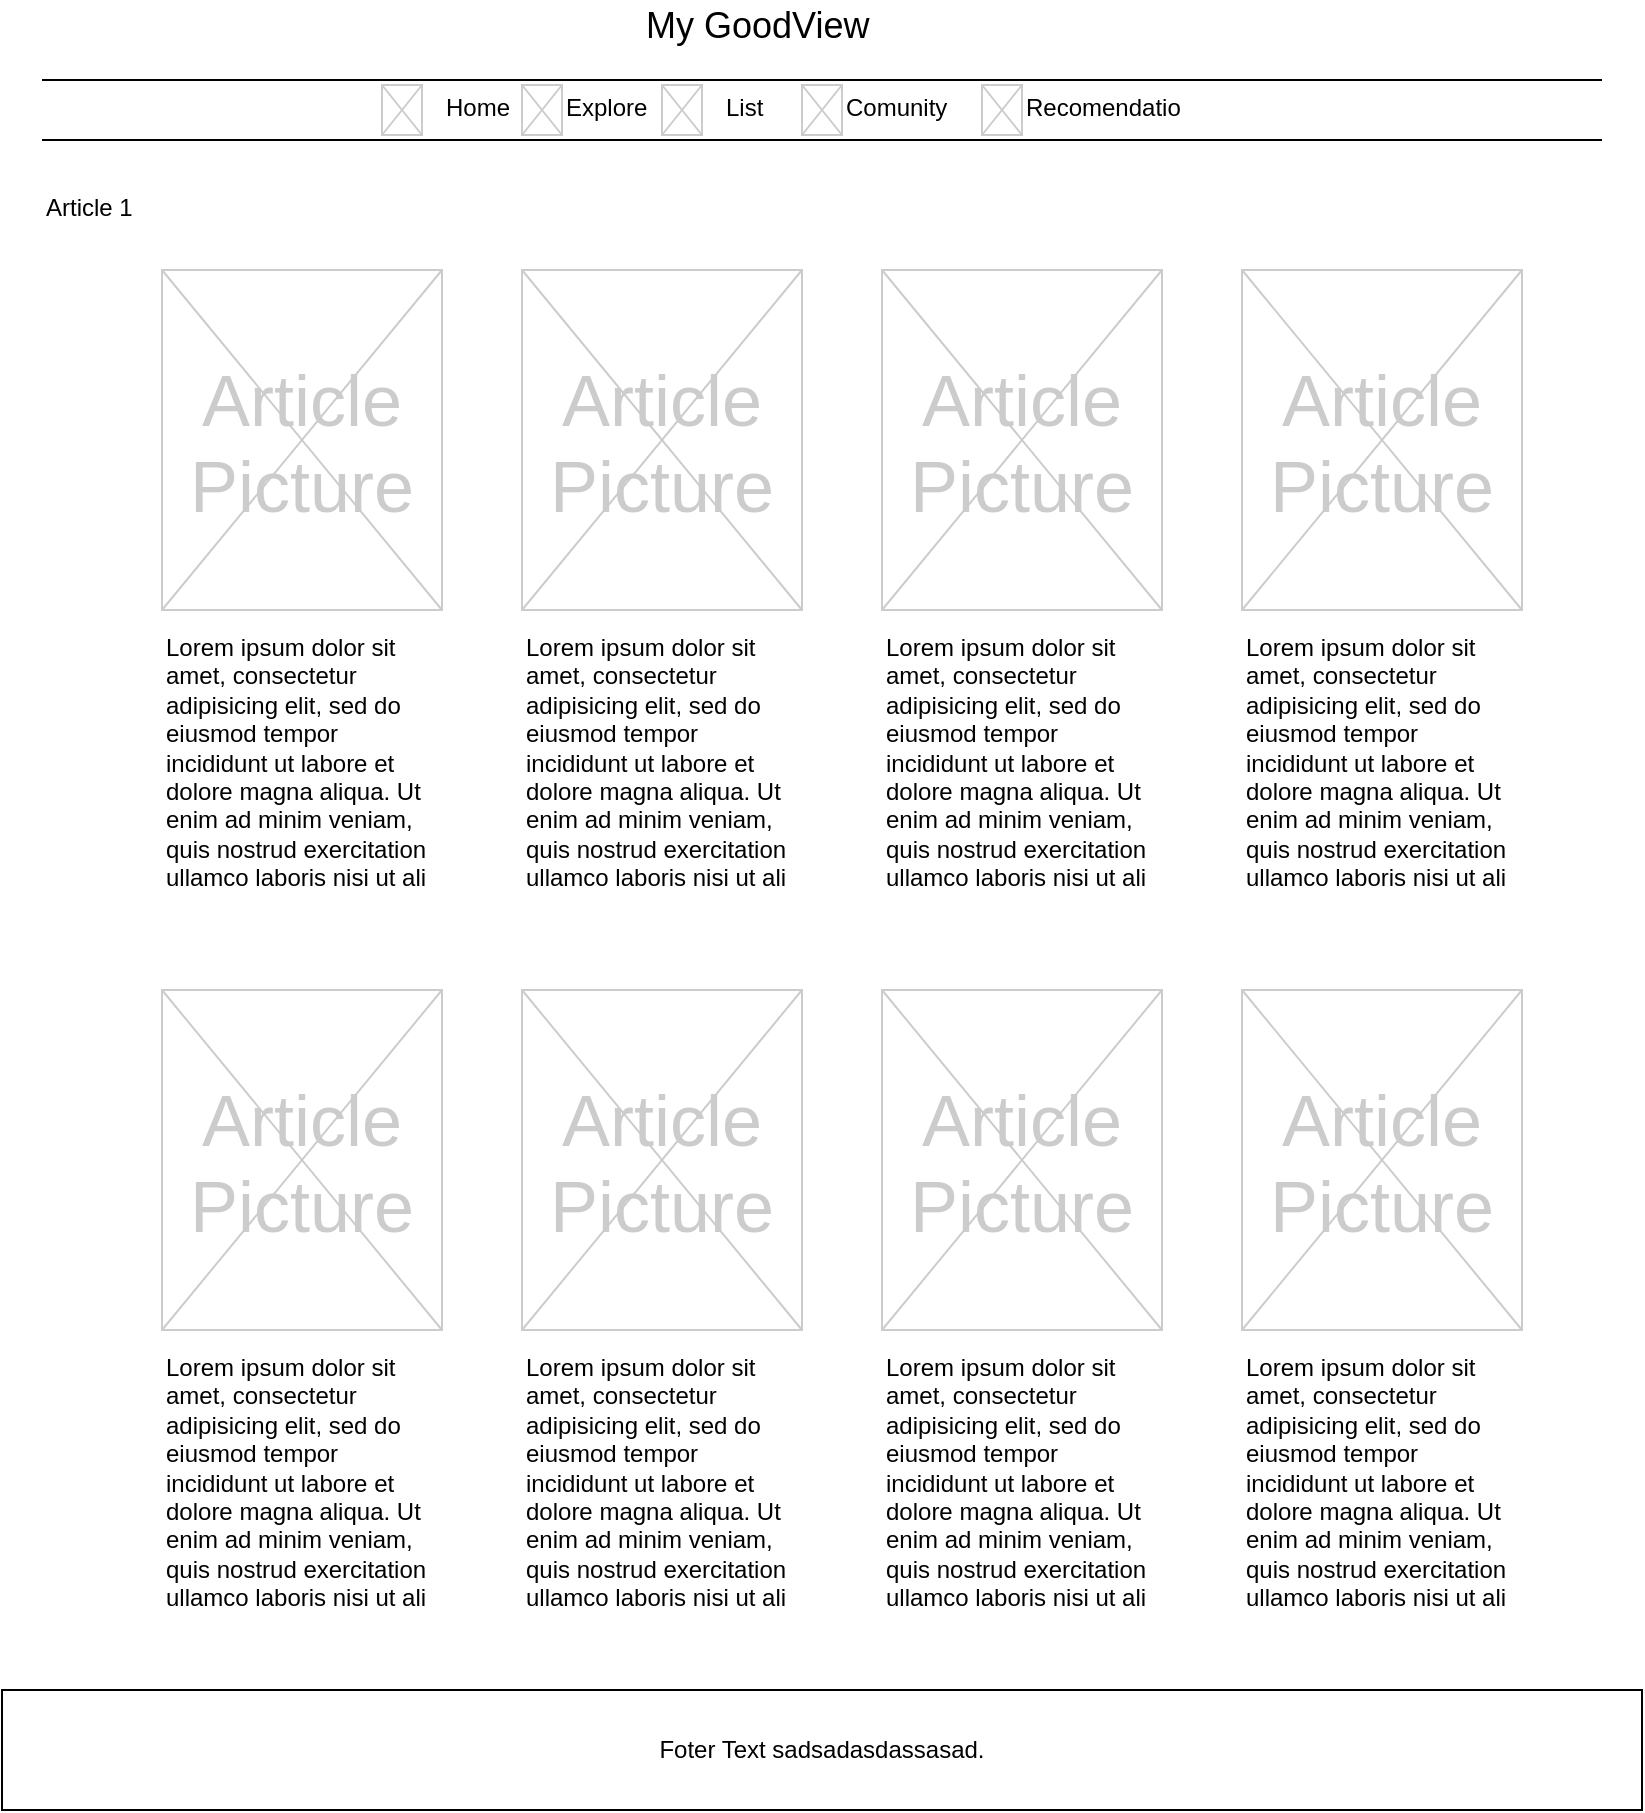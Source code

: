 <mxfile version="19.0.3" type="device" pages="10"><diagram name="Home" id="f1b7ffb7-ca1e-a977-7cf5-a751b3c06c05"><mxGraphModel dx="1828" dy="1002" grid="1" gridSize="10" guides="1" tooltips="1" connect="1" arrows="1" fold="1" page="1" pageScale="1" pageWidth="826" pageHeight="1169" background="#ffffff" math="0" shadow="0"><root><mxCell id="0"/><mxCell id="1" parent="0"/><mxCell id="2" value="My GoodView" style="text;spacingTop=-5;fontSize=18;fontStyle=0" parent="1" vertex="1"><mxGeometry x="320" y="25" width="230" height="20" as="geometry"/></mxCell><mxCell id="3" value="" style="line;strokeWidth=1" parent="1" vertex="1"><mxGeometry x="20" y="60" width="780" height="10" as="geometry"/></mxCell><mxCell id="4" value="" style="line;strokeWidth=1" parent="1" vertex="1"><mxGeometry x="20" y="90" width="780" height="10" as="geometry"/></mxCell><mxCell id="5" value="Home" style="text;spacingTop=-5;" parent="1" vertex="1"><mxGeometry x="220" y="70.0" width="30" height="20" as="geometry"/></mxCell><mxCell id="6" value="Explore" style="text;spacingTop=-5;" parent="1" vertex="1"><mxGeometry x="280.0" y="70.0" width="30" height="20" as="geometry"/></mxCell><mxCell id="8" value="Article 1" style="text;spacingTop=-5;" parent="1" vertex="1"><mxGeometry x="20" y="120" width="30" height="20" as="geometry"/></mxCell><mxCell id="20" value="" style="verticalLabelPosition=bottom;verticalAlign=top;strokeWidth=1;shape=mxgraph.mockup.graphics.iconGrid;strokeColor=#CCCCCC;gridSize=1,1;" parent="1" vertex="1"><mxGeometry x="190" y="67.5" width="20" height="25" as="geometry"/></mxCell><mxCell id="0LHbXUEJk261KeVMqPno-62" value="List" style="text;spacingTop=-5;" vertex="1" parent="1"><mxGeometry x="360.0" y="70.0" width="30" height="20" as="geometry"/></mxCell><mxCell id="0LHbXUEJk261KeVMqPno-63" value="Comunity" style="text;spacingTop=-5;" vertex="1" parent="1"><mxGeometry x="420.0" y="70.0" width="30" height="20" as="geometry"/></mxCell><mxCell id="0LHbXUEJk261KeVMqPno-64" value="Recomendatio" style="text;spacingTop=-5;" vertex="1" parent="1"><mxGeometry x="510" y="70.0" width="30" height="20" as="geometry"/></mxCell><mxCell id="0LHbXUEJk261KeVMqPno-66" value="" style="group" vertex="1" connectable="0" parent="1"><mxGeometry x="80" y="160" width="140" height="320" as="geometry"/></mxCell><mxCell id="12" value="Lorem ipsum dolor sit amet, consectetur adipisicing elit, sed do eiusmod tempor incididunt ut labore et dolore magna aliqua. Ut enim ad minim veniam, quis nostrud exercitation ullamco laboris nisi ut ali" style="text;spacingTop=-5;whiteSpace=wrap;align=left" parent="0LHbXUEJk261KeVMqPno-66" vertex="1"><mxGeometry y="180" width="140" height="140" as="geometry"/></mxCell><mxCell id="0LHbXUEJk261KeVMqPno-65" value="" style="group" vertex="1" connectable="0" parent="0LHbXUEJk261KeVMqPno-66"><mxGeometry width="140" height="170" as="geometry"/></mxCell><mxCell id="25" value="" style="verticalLabelPosition=bottom;verticalAlign=top;strokeWidth=1;shape=mxgraph.mockup.graphics.iconGrid;strokeColor=#CCCCCC;gridSize=1,1;" parent="0LHbXUEJk261KeVMqPno-65" vertex="1"><mxGeometry width="140" height="170" as="geometry"/></mxCell><mxCell id="26" value="Article&#10;Picture" style="text;spacingTop=-5;align=center;verticalAlign=middle;fontSize=36;fontColor=#CCCCCC" parent="0LHbXUEJk261KeVMqPno-65" vertex="1"><mxGeometry width="140" height="170" as="geometry"/></mxCell><mxCell id="0LHbXUEJk261KeVMqPno-67" value="" style="group" vertex="1" connectable="0" parent="1"><mxGeometry x="260" y="160" width="140" height="320" as="geometry"/></mxCell><mxCell id="0LHbXUEJk261KeVMqPno-68" value="Lorem ipsum dolor sit amet, consectetur adipisicing elit, sed do eiusmod tempor incididunt ut labore et dolore magna aliqua. Ut enim ad minim veniam, quis nostrud exercitation ullamco laboris nisi ut ali" style="text;spacingTop=-5;whiteSpace=wrap;align=left" vertex="1" parent="0LHbXUEJk261KeVMqPno-67"><mxGeometry y="180" width="140" height="140" as="geometry"/></mxCell><mxCell id="0LHbXUEJk261KeVMqPno-69" value="" style="group" vertex="1" connectable="0" parent="0LHbXUEJk261KeVMqPno-67"><mxGeometry width="140" height="170" as="geometry"/></mxCell><mxCell id="0LHbXUEJk261KeVMqPno-70" value="" style="verticalLabelPosition=bottom;verticalAlign=top;strokeWidth=1;shape=mxgraph.mockup.graphics.iconGrid;strokeColor=#CCCCCC;gridSize=1,1;" vertex="1" parent="0LHbXUEJk261KeVMqPno-69"><mxGeometry width="140" height="170" as="geometry"/></mxCell><mxCell id="0LHbXUEJk261KeVMqPno-71" value="Article&#10;Picture" style="text;spacingTop=-5;align=center;verticalAlign=middle;fontSize=36;fontColor=#CCCCCC" vertex="1" parent="0LHbXUEJk261KeVMqPno-69"><mxGeometry width="140" height="170" as="geometry"/></mxCell><mxCell id="0LHbXUEJk261KeVMqPno-72" value="" style="group" vertex="1" connectable="0" parent="1"><mxGeometry x="440" y="160" width="140" height="320" as="geometry"/></mxCell><mxCell id="0LHbXUEJk261KeVMqPno-73" value="Lorem ipsum dolor sit amet, consectetur adipisicing elit, sed do eiusmod tempor incididunt ut labore et dolore magna aliqua. Ut enim ad minim veniam, quis nostrud exercitation ullamco laboris nisi ut ali" style="text;spacingTop=-5;whiteSpace=wrap;align=left" vertex="1" parent="0LHbXUEJk261KeVMqPno-72"><mxGeometry y="180" width="140" height="140" as="geometry"/></mxCell><mxCell id="0LHbXUEJk261KeVMqPno-74" value="" style="group" vertex="1" connectable="0" parent="0LHbXUEJk261KeVMqPno-72"><mxGeometry width="140" height="170" as="geometry"/></mxCell><mxCell id="0LHbXUEJk261KeVMqPno-75" value="" style="verticalLabelPosition=bottom;verticalAlign=top;strokeWidth=1;shape=mxgraph.mockup.graphics.iconGrid;strokeColor=#CCCCCC;gridSize=1,1;" vertex="1" parent="0LHbXUEJk261KeVMqPno-74"><mxGeometry width="140" height="170" as="geometry"/></mxCell><mxCell id="0LHbXUEJk261KeVMqPno-76" value="Article&#10;Picture" style="text;spacingTop=-5;align=center;verticalAlign=middle;fontSize=36;fontColor=#CCCCCC" vertex="1" parent="0LHbXUEJk261KeVMqPno-74"><mxGeometry width="140" height="170" as="geometry"/></mxCell><mxCell id="0LHbXUEJk261KeVMqPno-77" value="" style="group" vertex="1" connectable="0" parent="1"><mxGeometry x="620" y="160" width="140" height="320" as="geometry"/></mxCell><mxCell id="0LHbXUEJk261KeVMqPno-78" value="Lorem ipsum dolor sit amet, consectetur adipisicing elit, sed do eiusmod tempor incididunt ut labore et dolore magna aliqua. Ut enim ad minim veniam, quis nostrud exercitation ullamco laboris nisi ut ali" style="text;spacingTop=-5;whiteSpace=wrap;align=left" vertex="1" parent="0LHbXUEJk261KeVMqPno-77"><mxGeometry y="180" width="140" height="140" as="geometry"/></mxCell><mxCell id="0LHbXUEJk261KeVMqPno-79" value="" style="group" vertex="1" connectable="0" parent="0LHbXUEJk261KeVMqPno-77"><mxGeometry width="140" height="170" as="geometry"/></mxCell><mxCell id="0LHbXUEJk261KeVMqPno-80" value="" style="verticalLabelPosition=bottom;verticalAlign=top;strokeWidth=1;shape=mxgraph.mockup.graphics.iconGrid;strokeColor=#CCCCCC;gridSize=1,1;" vertex="1" parent="0LHbXUEJk261KeVMqPno-79"><mxGeometry width="140" height="170" as="geometry"/></mxCell><mxCell id="0LHbXUEJk261KeVMqPno-81" value="Article&#10;Picture" style="text;spacingTop=-5;align=center;verticalAlign=middle;fontSize=36;fontColor=#CCCCCC" vertex="1" parent="0LHbXUEJk261KeVMqPno-79"><mxGeometry width="140" height="170" as="geometry"/></mxCell><mxCell id="0LHbXUEJk261KeVMqPno-82" value="" style="group" vertex="1" connectable="0" parent="1"><mxGeometry x="80" y="520" width="140" height="320" as="geometry"/></mxCell><mxCell id="0LHbXUEJk261KeVMqPno-83" value="Lorem ipsum dolor sit amet, consectetur adipisicing elit, sed do eiusmod tempor incididunt ut labore et dolore magna aliqua. Ut enim ad minim veniam, quis nostrud exercitation ullamco laboris nisi ut ali" style="text;spacingTop=-5;whiteSpace=wrap;align=left" vertex="1" parent="0LHbXUEJk261KeVMqPno-82"><mxGeometry y="180" width="140" height="140" as="geometry"/></mxCell><mxCell id="0LHbXUEJk261KeVMqPno-84" value="" style="group" vertex="1" connectable="0" parent="0LHbXUEJk261KeVMqPno-82"><mxGeometry width="140" height="170" as="geometry"/></mxCell><mxCell id="0LHbXUEJk261KeVMqPno-85" value="" style="verticalLabelPosition=bottom;verticalAlign=top;strokeWidth=1;shape=mxgraph.mockup.graphics.iconGrid;strokeColor=#CCCCCC;gridSize=1,1;" vertex="1" parent="0LHbXUEJk261KeVMqPno-84"><mxGeometry width="140" height="170" as="geometry"/></mxCell><mxCell id="0LHbXUEJk261KeVMqPno-86" value="Article&#10;Picture" style="text;spacingTop=-5;align=center;verticalAlign=middle;fontSize=36;fontColor=#CCCCCC" vertex="1" parent="0LHbXUEJk261KeVMqPno-84"><mxGeometry width="140" height="170" as="geometry"/></mxCell><mxCell id="0LHbXUEJk261KeVMqPno-87" value="" style="group" vertex="1" connectable="0" parent="1"><mxGeometry x="260" y="520" width="140" height="320" as="geometry"/></mxCell><mxCell id="0LHbXUEJk261KeVMqPno-88" value="Lorem ipsum dolor sit amet, consectetur adipisicing elit, sed do eiusmod tempor incididunt ut labore et dolore magna aliqua. Ut enim ad minim veniam, quis nostrud exercitation ullamco laboris nisi ut ali" style="text;spacingTop=-5;whiteSpace=wrap;align=left" vertex="1" parent="0LHbXUEJk261KeVMqPno-87"><mxGeometry y="180" width="140" height="140" as="geometry"/></mxCell><mxCell id="0LHbXUEJk261KeVMqPno-89" value="" style="group" vertex="1" connectable="0" parent="0LHbXUEJk261KeVMqPno-87"><mxGeometry width="140" height="170" as="geometry"/></mxCell><mxCell id="0LHbXUEJk261KeVMqPno-90" value="" style="verticalLabelPosition=bottom;verticalAlign=top;strokeWidth=1;shape=mxgraph.mockup.graphics.iconGrid;strokeColor=#CCCCCC;gridSize=1,1;" vertex="1" parent="0LHbXUEJk261KeVMqPno-89"><mxGeometry width="140" height="170" as="geometry"/></mxCell><mxCell id="0LHbXUEJk261KeVMqPno-91" value="Article&#10;Picture" style="text;spacingTop=-5;align=center;verticalAlign=middle;fontSize=36;fontColor=#CCCCCC" vertex="1" parent="0LHbXUEJk261KeVMqPno-89"><mxGeometry width="140" height="170" as="geometry"/></mxCell><mxCell id="0LHbXUEJk261KeVMqPno-92" value="" style="group" vertex="1" connectable="0" parent="1"><mxGeometry x="440" y="520" width="140" height="320" as="geometry"/></mxCell><mxCell id="0LHbXUEJk261KeVMqPno-93" value="Lorem ipsum dolor sit amet, consectetur adipisicing elit, sed do eiusmod tempor incididunt ut labore et dolore magna aliqua. Ut enim ad minim veniam, quis nostrud exercitation ullamco laboris nisi ut ali" style="text;spacingTop=-5;whiteSpace=wrap;align=left" vertex="1" parent="0LHbXUEJk261KeVMqPno-92"><mxGeometry y="180" width="140" height="140" as="geometry"/></mxCell><mxCell id="0LHbXUEJk261KeVMqPno-94" value="" style="group" vertex="1" connectable="0" parent="0LHbXUEJk261KeVMqPno-92"><mxGeometry width="140" height="170" as="geometry"/></mxCell><mxCell id="0LHbXUEJk261KeVMqPno-95" value="" style="verticalLabelPosition=bottom;verticalAlign=top;strokeWidth=1;shape=mxgraph.mockup.graphics.iconGrid;strokeColor=#CCCCCC;gridSize=1,1;" vertex="1" parent="0LHbXUEJk261KeVMqPno-94"><mxGeometry width="140" height="170" as="geometry"/></mxCell><mxCell id="0LHbXUEJk261KeVMqPno-96" value="Article&#10;Picture" style="text;spacingTop=-5;align=center;verticalAlign=middle;fontSize=36;fontColor=#CCCCCC" vertex="1" parent="0LHbXUEJk261KeVMqPno-94"><mxGeometry width="140" height="170" as="geometry"/></mxCell><mxCell id="0LHbXUEJk261KeVMqPno-97" value="" style="group" vertex="1" connectable="0" parent="1"><mxGeometry x="620" y="520" width="140" height="320" as="geometry"/></mxCell><mxCell id="0LHbXUEJk261KeVMqPno-98" value="Lorem ipsum dolor sit amet, consectetur adipisicing elit, sed do eiusmod tempor incididunt ut labore et dolore magna aliqua. Ut enim ad minim veniam, quis nostrud exercitation ullamco laboris nisi ut ali" style="text;spacingTop=-5;whiteSpace=wrap;align=left" vertex="1" parent="0LHbXUEJk261KeVMqPno-97"><mxGeometry y="180" width="140" height="140" as="geometry"/></mxCell><mxCell id="0LHbXUEJk261KeVMqPno-99" value="" style="group" vertex="1" connectable="0" parent="0LHbXUEJk261KeVMqPno-97"><mxGeometry width="140" height="170" as="geometry"/></mxCell><mxCell id="0LHbXUEJk261KeVMqPno-100" value="" style="verticalLabelPosition=bottom;verticalAlign=top;strokeWidth=1;shape=mxgraph.mockup.graphics.iconGrid;strokeColor=#CCCCCC;gridSize=1,1;" vertex="1" parent="0LHbXUEJk261KeVMqPno-99"><mxGeometry width="140" height="170" as="geometry"/></mxCell><mxCell id="0LHbXUEJk261KeVMqPno-101" value="Article&#10;Picture" style="text;spacingTop=-5;align=center;verticalAlign=middle;fontSize=36;fontColor=#CCCCCC" vertex="1" parent="0LHbXUEJk261KeVMqPno-99"><mxGeometry width="140" height="170" as="geometry"/></mxCell><mxCell id="0LHbXUEJk261KeVMqPno-102" value="Foter Text sadsadasdassasad." style="rounded=0;whiteSpace=wrap;html=1;" vertex="1" parent="1"><mxGeometry y="870" width="820" height="60" as="geometry"/></mxCell><mxCell id="0LHbXUEJk261KeVMqPno-103" value="" style="verticalLabelPosition=bottom;verticalAlign=top;strokeWidth=1;shape=mxgraph.mockup.graphics.iconGrid;strokeColor=#CCCCCC;gridSize=1,1;" vertex="1" parent="1"><mxGeometry x="260" y="67.5" width="20" height="25" as="geometry"/></mxCell><mxCell id="0LHbXUEJk261KeVMqPno-104" value="" style="verticalLabelPosition=bottom;verticalAlign=top;strokeWidth=1;shape=mxgraph.mockup.graphics.iconGrid;strokeColor=#CCCCCC;gridSize=1,1;" vertex="1" parent="1"><mxGeometry x="330" y="67.5" width="20" height="25" as="geometry"/></mxCell><mxCell id="0LHbXUEJk261KeVMqPno-105" value="" style="verticalLabelPosition=bottom;verticalAlign=top;strokeWidth=1;shape=mxgraph.mockup.graphics.iconGrid;strokeColor=#CCCCCC;gridSize=1,1;" vertex="1" parent="1"><mxGeometry x="400" y="67.5" width="20" height="25" as="geometry"/></mxCell><mxCell id="0LHbXUEJk261KeVMqPno-106" value="" style="verticalLabelPosition=bottom;verticalAlign=top;strokeWidth=1;shape=mxgraph.mockup.graphics.iconGrid;strokeColor=#CCCCCC;gridSize=1,1;" vertex="1" parent="1"><mxGeometry x="490" y="67.5" width="20" height="25" as="geometry"/></mxCell></root></mxGraphModel></diagram><diagram name="Explorer" id="2IL3b0ETvtl4y73hH82G"><mxGraphModel dx="1554" dy="852" grid="1" gridSize="10" guides="1" tooltips="1" connect="1" arrows="1" fold="1" page="1" pageScale="1" pageWidth="826" pageHeight="1169" background="#ffffff" math="0" shadow="0"><root><mxCell id="XOfWih6MX308A-xv3aW6-0"/><mxCell id="XOfWih6MX308A-xv3aW6-1" parent="XOfWih6MX308A-xv3aW6-0"/><mxCell id="XOfWih6MX308A-xv3aW6-2" value="My GoodView" style="text;spacingTop=-5;fontSize=18;fontStyle=0" vertex="1" parent="XOfWih6MX308A-xv3aW6-1"><mxGeometry x="320" y="25" width="230" height="20" as="geometry"/></mxCell><mxCell id="XOfWih6MX308A-xv3aW6-3" value="" style="line;strokeWidth=1" vertex="1" parent="XOfWih6MX308A-xv3aW6-1"><mxGeometry x="20" y="60" width="780" height="10" as="geometry"/></mxCell><mxCell id="XOfWih6MX308A-xv3aW6-4" value="" style="line;strokeWidth=1" vertex="1" parent="XOfWih6MX308A-xv3aW6-1"><mxGeometry x="20" y="90" width="780" height="10" as="geometry"/></mxCell><mxCell id="XOfWih6MX308A-xv3aW6-5" value="Home" style="text;spacingTop=-5;" vertex="1" parent="XOfWih6MX308A-xv3aW6-1"><mxGeometry x="220" y="70.0" width="30" height="20" as="geometry"/></mxCell><mxCell id="XOfWih6MX308A-xv3aW6-6" value="Explore" style="text;spacingTop=-5;" vertex="1" parent="XOfWih6MX308A-xv3aW6-1"><mxGeometry x="280.0" y="70.0" width="30" height="20" as="geometry"/></mxCell><mxCell id="XOfWih6MX308A-xv3aW6-7" value="Explorer" style="text;spacingTop=-5;" vertex="1" parent="XOfWih6MX308A-xv3aW6-1"><mxGeometry x="20" y="120" width="30" height="20" as="geometry"/></mxCell><mxCell id="XOfWih6MX308A-xv3aW6-8" value="" style="verticalLabelPosition=bottom;verticalAlign=top;strokeWidth=1;shape=mxgraph.mockup.graphics.iconGrid;strokeColor=#CCCCCC;gridSize=1,1;" vertex="1" parent="XOfWih6MX308A-xv3aW6-1"><mxGeometry x="190" y="67.5" width="20" height="25" as="geometry"/></mxCell><mxCell id="XOfWih6MX308A-xv3aW6-9" value="List" style="text;spacingTop=-5;" vertex="1" parent="XOfWih6MX308A-xv3aW6-1"><mxGeometry x="360.0" y="70.0" width="30" height="20" as="geometry"/></mxCell><mxCell id="XOfWih6MX308A-xv3aW6-10" value="Comunity" style="text;spacingTop=-5;" vertex="1" parent="XOfWih6MX308A-xv3aW6-1"><mxGeometry x="420.0" y="70.0" width="30" height="20" as="geometry"/></mxCell><mxCell id="XOfWih6MX308A-xv3aW6-11" value="Recomendatio" style="text;spacingTop=-5;" vertex="1" parent="XOfWih6MX308A-xv3aW6-1"><mxGeometry x="510" y="70.0" width="30" height="20" as="geometry"/></mxCell><mxCell id="XOfWih6MX308A-xv3aW6-17" value="" style="group" vertex="1" connectable="0" parent="XOfWih6MX308A-xv3aW6-1"><mxGeometry x="260" y="160" width="140" height="320" as="geometry"/></mxCell><mxCell id="XOfWih6MX308A-xv3aW6-18" value="Lorem ipsum dolor sit amet, consectetur adipisicing elit, sed do eiusmod tempor incididunt ut labore et dolore magna aliqua. Ut enim ad minim veniam, quis nostrud exercitation ullamco laboris nisi ut ali" style="text;spacingTop=-5;whiteSpace=wrap;align=left" vertex="1" parent="XOfWih6MX308A-xv3aW6-17"><mxGeometry y="180" width="140" height="140" as="geometry"/></mxCell><mxCell id="XOfWih6MX308A-xv3aW6-19" value="" style="group" vertex="1" connectable="0" parent="XOfWih6MX308A-xv3aW6-17"><mxGeometry width="140" height="170" as="geometry"/></mxCell><mxCell id="XOfWih6MX308A-xv3aW6-20" value="" style="verticalLabelPosition=bottom;verticalAlign=top;strokeWidth=1;shape=mxgraph.mockup.graphics.iconGrid;strokeColor=#CCCCCC;gridSize=1,1;" vertex="1" parent="XOfWih6MX308A-xv3aW6-19"><mxGeometry width="140" height="170" as="geometry"/></mxCell><mxCell id="XOfWih6MX308A-xv3aW6-21" value="Article&#10;Picture" style="text;spacingTop=-5;align=center;verticalAlign=middle;fontSize=36;fontColor=#CCCCCC" vertex="1" parent="XOfWih6MX308A-xv3aW6-19"><mxGeometry width="140" height="170" as="geometry"/></mxCell><mxCell id="XOfWih6MX308A-xv3aW6-22" value="" style="group" vertex="1" connectable="0" parent="XOfWih6MX308A-xv3aW6-1"><mxGeometry x="440" y="160" width="140" height="320" as="geometry"/></mxCell><mxCell id="XOfWih6MX308A-xv3aW6-23" value="Lorem ipsum dolor sit amet, consectetur adipisicing elit, sed do eiusmod tempor incididunt ut labore et dolore magna aliqua. Ut enim ad minim veniam, quis nostrud exercitation ullamco laboris nisi ut ali" style="text;spacingTop=-5;whiteSpace=wrap;align=left" vertex="1" parent="XOfWih6MX308A-xv3aW6-22"><mxGeometry y="180" width="140" height="140" as="geometry"/></mxCell><mxCell id="XOfWih6MX308A-xv3aW6-24" value="" style="group" vertex="1" connectable="0" parent="XOfWih6MX308A-xv3aW6-22"><mxGeometry width="140" height="170" as="geometry"/></mxCell><mxCell id="XOfWih6MX308A-xv3aW6-25" value="" style="verticalLabelPosition=bottom;verticalAlign=top;strokeWidth=1;shape=mxgraph.mockup.graphics.iconGrid;strokeColor=#CCCCCC;gridSize=1,1;" vertex="1" parent="XOfWih6MX308A-xv3aW6-24"><mxGeometry width="140" height="170" as="geometry"/></mxCell><mxCell id="XOfWih6MX308A-xv3aW6-26" value="Article&#10;Picture" style="text;spacingTop=-5;align=center;verticalAlign=middle;fontSize=36;fontColor=#CCCCCC" vertex="1" parent="XOfWih6MX308A-xv3aW6-24"><mxGeometry width="140" height="170" as="geometry"/></mxCell><mxCell id="XOfWih6MX308A-xv3aW6-27" value="" style="group" vertex="1" connectable="0" parent="XOfWih6MX308A-xv3aW6-1"><mxGeometry x="620" y="160" width="140" height="320" as="geometry"/></mxCell><mxCell id="XOfWih6MX308A-xv3aW6-28" value="Lorem ipsum dolor sit amet, consectetur adipisicing elit, sed do eiusmod tempor incididunt ut labore et dolore magna aliqua. Ut enim ad minim veniam, quis nostrud exercitation ullamco laboris nisi ut ali" style="text;spacingTop=-5;whiteSpace=wrap;align=left" vertex="1" parent="XOfWih6MX308A-xv3aW6-27"><mxGeometry y="180" width="140" height="140" as="geometry"/></mxCell><mxCell id="XOfWih6MX308A-xv3aW6-29" value="" style="group" vertex="1" connectable="0" parent="XOfWih6MX308A-xv3aW6-27"><mxGeometry width="140" height="170" as="geometry"/></mxCell><mxCell id="XOfWih6MX308A-xv3aW6-30" value="" style="verticalLabelPosition=bottom;verticalAlign=top;strokeWidth=1;shape=mxgraph.mockup.graphics.iconGrid;strokeColor=#CCCCCC;gridSize=1,1;" vertex="1" parent="XOfWih6MX308A-xv3aW6-29"><mxGeometry width="140" height="170" as="geometry"/></mxCell><mxCell id="XOfWih6MX308A-xv3aW6-31" value="Article&#10;Picture" style="text;spacingTop=-5;align=center;verticalAlign=middle;fontSize=36;fontColor=#CCCCCC" vertex="1" parent="XOfWih6MX308A-xv3aW6-29"><mxGeometry width="140" height="170" as="geometry"/></mxCell><mxCell id="XOfWih6MX308A-xv3aW6-37" value="" style="group" vertex="1" connectable="0" parent="XOfWih6MX308A-xv3aW6-1"><mxGeometry x="260" y="520" width="140" height="320" as="geometry"/></mxCell><mxCell id="XOfWih6MX308A-xv3aW6-38" value="Lorem ipsum dolor sit amet, consectetur adipisicing elit, sed do eiusmod tempor incididunt ut labore et dolore magna aliqua. Ut enim ad minim veniam, quis nostrud exercitation ullamco laboris nisi ut ali" style="text;spacingTop=-5;whiteSpace=wrap;align=left" vertex="1" parent="XOfWih6MX308A-xv3aW6-37"><mxGeometry y="180" width="140" height="140" as="geometry"/></mxCell><mxCell id="XOfWih6MX308A-xv3aW6-39" value="" style="group" vertex="1" connectable="0" parent="XOfWih6MX308A-xv3aW6-37"><mxGeometry width="140" height="170" as="geometry"/></mxCell><mxCell id="XOfWih6MX308A-xv3aW6-40" value="" style="verticalLabelPosition=bottom;verticalAlign=top;strokeWidth=1;shape=mxgraph.mockup.graphics.iconGrid;strokeColor=#CCCCCC;gridSize=1,1;" vertex="1" parent="XOfWih6MX308A-xv3aW6-39"><mxGeometry width="140" height="170" as="geometry"/></mxCell><mxCell id="XOfWih6MX308A-xv3aW6-41" value="Article&#10;Picture" style="text;spacingTop=-5;align=center;verticalAlign=middle;fontSize=36;fontColor=#CCCCCC" vertex="1" parent="XOfWih6MX308A-xv3aW6-39"><mxGeometry width="140" height="170" as="geometry"/></mxCell><mxCell id="XOfWih6MX308A-xv3aW6-42" value="" style="group" vertex="1" connectable="0" parent="XOfWih6MX308A-xv3aW6-1"><mxGeometry x="440" y="520" width="140" height="320" as="geometry"/></mxCell><mxCell id="XOfWih6MX308A-xv3aW6-43" value="Lorem ipsum dolor sit amet, consectetur adipisicing elit, sed do eiusmod tempor incididunt ut labore et dolore magna aliqua. Ut enim ad minim veniam, quis nostrud exercitation ullamco laboris nisi ut ali" style="text;spacingTop=-5;whiteSpace=wrap;align=left" vertex="1" parent="XOfWih6MX308A-xv3aW6-42"><mxGeometry y="180" width="140" height="140" as="geometry"/></mxCell><mxCell id="XOfWih6MX308A-xv3aW6-44" value="" style="group" vertex="1" connectable="0" parent="XOfWih6MX308A-xv3aW6-42"><mxGeometry width="140" height="170" as="geometry"/></mxCell><mxCell id="XOfWih6MX308A-xv3aW6-45" value="" style="verticalLabelPosition=bottom;verticalAlign=top;strokeWidth=1;shape=mxgraph.mockup.graphics.iconGrid;strokeColor=#CCCCCC;gridSize=1,1;" vertex="1" parent="XOfWih6MX308A-xv3aW6-44"><mxGeometry width="140" height="170" as="geometry"/></mxCell><mxCell id="XOfWih6MX308A-xv3aW6-46" value="Article&#10;Picture" style="text;spacingTop=-5;align=center;verticalAlign=middle;fontSize=36;fontColor=#CCCCCC" vertex="1" parent="XOfWih6MX308A-xv3aW6-44"><mxGeometry width="140" height="170" as="geometry"/></mxCell><mxCell id="XOfWih6MX308A-xv3aW6-47" value="" style="group" vertex="1" connectable="0" parent="XOfWih6MX308A-xv3aW6-1"><mxGeometry x="620" y="520" width="140" height="320" as="geometry"/></mxCell><mxCell id="XOfWih6MX308A-xv3aW6-48" value="Lorem ipsum dolor sit amet, consectetur adipisicing elit, sed do eiusmod tempor incididunt ut labore et dolore magna aliqua. Ut enim ad minim veniam, quis nostrud exercitation ullamco laboris nisi ut ali" style="text;spacingTop=-5;whiteSpace=wrap;align=left" vertex="1" parent="XOfWih6MX308A-xv3aW6-47"><mxGeometry y="180" width="140" height="140" as="geometry"/></mxCell><mxCell id="XOfWih6MX308A-xv3aW6-49" value="" style="group" vertex="1" connectable="0" parent="XOfWih6MX308A-xv3aW6-47"><mxGeometry width="140" height="170" as="geometry"/></mxCell><mxCell id="XOfWih6MX308A-xv3aW6-50" value="" style="verticalLabelPosition=bottom;verticalAlign=top;strokeWidth=1;shape=mxgraph.mockup.graphics.iconGrid;strokeColor=#CCCCCC;gridSize=1,1;" vertex="1" parent="XOfWih6MX308A-xv3aW6-49"><mxGeometry width="140" height="170" as="geometry"/></mxCell><mxCell id="XOfWih6MX308A-xv3aW6-51" value="Article&#10;Picture" style="text;spacingTop=-5;align=center;verticalAlign=middle;fontSize=36;fontColor=#CCCCCC" vertex="1" parent="XOfWih6MX308A-xv3aW6-49"><mxGeometry width="140" height="170" as="geometry"/></mxCell><mxCell id="XOfWih6MX308A-xv3aW6-52" value="Foter Text sadsadasdassasad." style="rounded=0;whiteSpace=wrap;html=1;" vertex="1" parent="XOfWih6MX308A-xv3aW6-1"><mxGeometry y="870" width="820" height="60" as="geometry"/></mxCell><mxCell id="XOfWih6MX308A-xv3aW6-53" value="" style="verticalLabelPosition=bottom;verticalAlign=top;strokeWidth=1;shape=mxgraph.mockup.graphics.iconGrid;strokeColor=#CCCCCC;gridSize=1,1;" vertex="1" parent="XOfWih6MX308A-xv3aW6-1"><mxGeometry x="260" y="67.5" width="20" height="25" as="geometry"/></mxCell><mxCell id="XOfWih6MX308A-xv3aW6-54" value="" style="verticalLabelPosition=bottom;verticalAlign=top;strokeWidth=1;shape=mxgraph.mockup.graphics.iconGrid;strokeColor=#CCCCCC;gridSize=1,1;" vertex="1" parent="XOfWih6MX308A-xv3aW6-1"><mxGeometry x="330" y="67.5" width="20" height="25" as="geometry"/></mxCell><mxCell id="XOfWih6MX308A-xv3aW6-55" value="" style="verticalLabelPosition=bottom;verticalAlign=top;strokeWidth=1;shape=mxgraph.mockup.graphics.iconGrid;strokeColor=#CCCCCC;gridSize=1,1;" vertex="1" parent="XOfWih6MX308A-xv3aW6-1"><mxGeometry x="400" y="67.5" width="20" height="25" as="geometry"/></mxCell><mxCell id="XOfWih6MX308A-xv3aW6-56" value="" style="verticalLabelPosition=bottom;verticalAlign=top;strokeWidth=1;shape=mxgraph.mockup.graphics.iconGrid;strokeColor=#CCCCCC;gridSize=1,1;" vertex="1" parent="XOfWih6MX308A-xv3aW6-1"><mxGeometry x="490" y="67.5" width="20" height="25" as="geometry"/></mxCell><mxCell id="Pq6WkhrzU6QRKp-mIP0U-0" value="" style="group" vertex="1" connectable="0" parent="XOfWih6MX308A-xv3aW6-1"><mxGeometry x="30" y="160" width="70.0" height="215" as="geometry"/></mxCell><mxCell id="Pq6WkhrzU6QRKp-mIP0U-1" value="Explorer Options" style="text;spacingTop=-5;" vertex="1" parent="Pq6WkhrzU6QRKp-mIP0U-0"><mxGeometry width="30" height="20" as="geometry"/></mxCell><mxCell id="Pq6WkhrzU6QRKp-mIP0U-2" value="" style="group" vertex="1" connectable="0" parent="Pq6WkhrzU6QRKp-mIP0U-0"><mxGeometry x="10" y="70" width="50.0" height="25" as="geometry"/></mxCell><mxCell id="Pq6WkhrzU6QRKp-mIP0U-3" value="Option 2" style="text;spacingTop=-5;" vertex="1" parent="Pq6WkhrzU6QRKp-mIP0U-2"><mxGeometry x="20.0" y="2.5" width="30" height="20" as="geometry"/></mxCell><mxCell id="Pq6WkhrzU6QRKp-mIP0U-4" value="" style="verticalLabelPosition=bottom;verticalAlign=top;strokeWidth=1;shape=mxgraph.mockup.graphics.iconGrid;strokeColor=#CCCCCC;gridSize=1,1;" vertex="1" parent="Pq6WkhrzU6QRKp-mIP0U-2"><mxGeometry width="20" height="25" as="geometry"/></mxCell><mxCell id="Pq6WkhrzU6QRKp-mIP0U-5" value="" style="group" vertex="1" connectable="0" parent="Pq6WkhrzU6QRKp-mIP0U-0"><mxGeometry x="10" y="110" width="60.0" height="25" as="geometry"/></mxCell><mxCell id="Pq6WkhrzU6QRKp-mIP0U-6" value="Option 3" style="text;spacingTop=-5;" vertex="1" parent="Pq6WkhrzU6QRKp-mIP0U-5"><mxGeometry x="30.0" y="2.5" width="30" height="20" as="geometry"/></mxCell><mxCell id="Pq6WkhrzU6QRKp-mIP0U-7" value="" style="verticalLabelPosition=bottom;verticalAlign=top;strokeWidth=1;shape=mxgraph.mockup.graphics.iconGrid;strokeColor=#CCCCCC;gridSize=1,1;" vertex="1" parent="Pq6WkhrzU6QRKp-mIP0U-5"><mxGeometry width="20" height="25" as="geometry"/></mxCell><mxCell id="Pq6WkhrzU6QRKp-mIP0U-8" value="" style="group" vertex="1" connectable="0" parent="Pq6WkhrzU6QRKp-mIP0U-0"><mxGeometry x="10" y="150" width="50.0" height="25" as="geometry"/></mxCell><mxCell id="Pq6WkhrzU6QRKp-mIP0U-9" value="Option 4" style="text;spacingTop=-5;" vertex="1" parent="Pq6WkhrzU6QRKp-mIP0U-8"><mxGeometry x="20.0" y="2.5" width="30" height="20" as="geometry"/></mxCell><mxCell id="Pq6WkhrzU6QRKp-mIP0U-10" value="" style="verticalLabelPosition=bottom;verticalAlign=top;strokeWidth=1;shape=mxgraph.mockup.graphics.iconGrid;strokeColor=#CCCCCC;gridSize=1,1;" vertex="1" parent="Pq6WkhrzU6QRKp-mIP0U-8"><mxGeometry width="20" height="25" as="geometry"/></mxCell><mxCell id="Pq6WkhrzU6QRKp-mIP0U-11" value="" style="group" vertex="1" connectable="0" parent="Pq6WkhrzU6QRKp-mIP0U-0"><mxGeometry x="10" y="190" width="50" height="25" as="geometry"/></mxCell><mxCell id="Pq6WkhrzU6QRKp-mIP0U-12" value="Option 5" style="text;spacingTop=-5;" vertex="1" parent="Pq6WkhrzU6QRKp-mIP0U-11"><mxGeometry x="20" y="2.5" width="30" height="20" as="geometry"/></mxCell><mxCell id="Pq6WkhrzU6QRKp-mIP0U-13" value="" style="verticalLabelPosition=bottom;verticalAlign=top;strokeWidth=1;shape=mxgraph.mockup.graphics.iconGrid;strokeColor=#CCCCCC;gridSize=1,1;" vertex="1" parent="Pq6WkhrzU6QRKp-mIP0U-11"><mxGeometry width="20" height="25" as="geometry"/></mxCell><mxCell id="Pq6WkhrzU6QRKp-mIP0U-14" value="" style="group" vertex="1" connectable="0" parent="Pq6WkhrzU6QRKp-mIP0U-0"><mxGeometry x="10" y="30" width="50.0" height="25" as="geometry"/></mxCell><mxCell id="Pq6WkhrzU6QRKp-mIP0U-15" value="Option 1" style="text;spacingTop=-5;" vertex="1" parent="Pq6WkhrzU6QRKp-mIP0U-14"><mxGeometry x="20.0" y="2.5" width="30" height="20" as="geometry"/></mxCell><mxCell id="Pq6WkhrzU6QRKp-mIP0U-16" value="" style="verticalLabelPosition=bottom;verticalAlign=top;strokeWidth=1;shape=mxgraph.mockup.graphics.iconGrid;strokeColor=#CCCCCC;gridSize=1,1;" vertex="1" parent="Pq6WkhrzU6QRKp-mIP0U-14"><mxGeometry width="20" height="25" as="geometry"/></mxCell></root></mxGraphModel></diagram><diagram name="Mylist" id="rvvehzdMW9Ts42Hs0KnE"><mxGraphModel dx="1554" dy="852" grid="1" gridSize="10" guides="1" tooltips="1" connect="1" arrows="1" fold="1" page="1" pageScale="1" pageWidth="826" pageHeight="1169" background="#ffffff" math="0" shadow="0"><root><mxCell id="pYDC1xG0VJDbomNj3TEG-0"/><mxCell id="pYDC1xG0VJDbomNj3TEG-1" parent="pYDC1xG0VJDbomNj3TEG-0"/><mxCell id="pYDC1xG0VJDbomNj3TEG-2" value="My GoodView" style="text;spacingTop=-5;fontSize=18;fontStyle=0" vertex="1" parent="pYDC1xG0VJDbomNj3TEG-1"><mxGeometry x="320" y="25" width="230" height="20" as="geometry"/></mxCell><mxCell id="pYDC1xG0VJDbomNj3TEG-3" value="" style="line;strokeWidth=1" vertex="1" parent="pYDC1xG0VJDbomNj3TEG-1"><mxGeometry x="20" y="60" width="780" height="10" as="geometry"/></mxCell><mxCell id="pYDC1xG0VJDbomNj3TEG-4" value="" style="line;strokeWidth=1" vertex="1" parent="pYDC1xG0VJDbomNj3TEG-1"><mxGeometry x="20" y="90" width="780" height="10" as="geometry"/></mxCell><mxCell id="pYDC1xG0VJDbomNj3TEG-5" value="Home" style="text;spacingTop=-5;" vertex="1" parent="pYDC1xG0VJDbomNj3TEG-1"><mxGeometry x="220" y="70.0" width="30" height="20" as="geometry"/></mxCell><mxCell id="pYDC1xG0VJDbomNj3TEG-6" value="Explore" style="text;spacingTop=-5;" vertex="1" parent="pYDC1xG0VJDbomNj3TEG-1"><mxGeometry x="280.0" y="70.0" width="30" height="20" as="geometry"/></mxCell><mxCell id="pYDC1xG0VJDbomNj3TEG-7" value="My Lista Anime" style="text;spacingTop=-5;" vertex="1" parent="pYDC1xG0VJDbomNj3TEG-1"><mxGeometry x="20" y="110" width="30" height="20" as="geometry"/></mxCell><mxCell id="pYDC1xG0VJDbomNj3TEG-8" value="" style="verticalLabelPosition=bottom;verticalAlign=top;strokeWidth=1;shape=mxgraph.mockup.graphics.iconGrid;strokeColor=#CCCCCC;gridSize=1,1;" vertex="1" parent="pYDC1xG0VJDbomNj3TEG-1"><mxGeometry x="190" y="67.5" width="20" height="25" as="geometry"/></mxCell><mxCell id="pYDC1xG0VJDbomNj3TEG-9" value="List" style="text;spacingTop=-5;" vertex="1" parent="pYDC1xG0VJDbomNj3TEG-1"><mxGeometry x="360.0" y="70.0" width="30" height="20" as="geometry"/></mxCell><mxCell id="pYDC1xG0VJDbomNj3TEG-10" value="Comunity" style="text;spacingTop=-5;" vertex="1" parent="pYDC1xG0VJDbomNj3TEG-1"><mxGeometry x="420.0" y="70.0" width="30" height="20" as="geometry"/></mxCell><mxCell id="pYDC1xG0VJDbomNj3TEG-11" value="Recomendatio" style="text;spacingTop=-5;" vertex="1" parent="pYDC1xG0VJDbomNj3TEG-1"><mxGeometry x="510" y="70.0" width="30" height="20" as="geometry"/></mxCell><mxCell id="pYDC1xG0VJDbomNj3TEG-12" value="" style="group" vertex="1" connectable="0" parent="pYDC1xG0VJDbomNj3TEG-1"><mxGeometry x="80" y="160" width="140" height="320" as="geometry"/></mxCell><mxCell id="pYDC1xG0VJDbomNj3TEG-13" value="Lorem ipsum dolor sit amet, consectetur adipisicing elit, sed do eiusmod tempor incididunt ut labore et dolore magna aliqua. Ut enim ad minim veniam, quis nostrud exercitation ullamco laboris nisi ut ali" style="text;spacingTop=-5;whiteSpace=wrap;align=left" vertex="1" parent="pYDC1xG0VJDbomNj3TEG-12"><mxGeometry y="180" width="140" height="140" as="geometry"/></mxCell><mxCell id="pYDC1xG0VJDbomNj3TEG-14" value="" style="group" vertex="1" connectable="0" parent="pYDC1xG0VJDbomNj3TEG-12"><mxGeometry width="140" height="170" as="geometry"/></mxCell><mxCell id="pYDC1xG0VJDbomNj3TEG-15" value="" style="verticalLabelPosition=bottom;verticalAlign=top;strokeWidth=1;shape=mxgraph.mockup.graphics.iconGrid;strokeColor=#CCCCCC;gridSize=1,1;" vertex="1" parent="pYDC1xG0VJDbomNj3TEG-14"><mxGeometry width="140" height="170" as="geometry"/></mxCell><mxCell id="pYDC1xG0VJDbomNj3TEG-16" value="Article&#10;Picture" style="text;spacingTop=-5;align=center;verticalAlign=middle;fontSize=36;fontColor=#CCCCCC" vertex="1" parent="pYDC1xG0VJDbomNj3TEG-14"><mxGeometry width="140" height="170" as="geometry"/></mxCell><mxCell id="pYDC1xG0VJDbomNj3TEG-17" value="" style="group" vertex="1" connectable="0" parent="pYDC1xG0VJDbomNj3TEG-1"><mxGeometry x="260" y="160" width="140" height="320" as="geometry"/></mxCell><mxCell id="pYDC1xG0VJDbomNj3TEG-18" value="Lorem ipsum dolor sit amet, consectetur adipisicing elit, sed do eiusmod tempor incididunt ut labore et dolore magna aliqua. Ut enim ad minim veniam, quis nostrud exercitation ullamco laboris nisi ut ali" style="text;spacingTop=-5;whiteSpace=wrap;align=left" vertex="1" parent="pYDC1xG0VJDbomNj3TEG-17"><mxGeometry y="180" width="140" height="140" as="geometry"/></mxCell><mxCell id="pYDC1xG0VJDbomNj3TEG-19" value="" style="group" vertex="1" connectable="0" parent="pYDC1xG0VJDbomNj3TEG-17"><mxGeometry width="140" height="170" as="geometry"/></mxCell><mxCell id="pYDC1xG0VJDbomNj3TEG-20" value="" style="verticalLabelPosition=bottom;verticalAlign=top;strokeWidth=1;shape=mxgraph.mockup.graphics.iconGrid;strokeColor=#CCCCCC;gridSize=1,1;" vertex="1" parent="pYDC1xG0VJDbomNj3TEG-19"><mxGeometry width="140" height="170" as="geometry"/></mxCell><mxCell id="pYDC1xG0VJDbomNj3TEG-21" value="Article&#10;Picture" style="text;spacingTop=-5;align=center;verticalAlign=middle;fontSize=36;fontColor=#CCCCCC" vertex="1" parent="pYDC1xG0VJDbomNj3TEG-19"><mxGeometry width="140" height="170" as="geometry"/></mxCell><mxCell id="pYDC1xG0VJDbomNj3TEG-22" value="" style="group" vertex="1" connectable="0" parent="pYDC1xG0VJDbomNj3TEG-1"><mxGeometry x="440" y="160" width="140" height="320" as="geometry"/></mxCell><mxCell id="pYDC1xG0VJDbomNj3TEG-23" value="Lorem ipsum dolor sit amet, consectetur adipisicing elit, sed do eiusmod tempor incididunt ut labore et dolore magna aliqua. Ut enim ad minim veniam, quis nostrud exercitation ullamco laboris nisi ut ali" style="text;spacingTop=-5;whiteSpace=wrap;align=left" vertex="1" parent="pYDC1xG0VJDbomNj3TEG-22"><mxGeometry y="180" width="140" height="140" as="geometry"/></mxCell><mxCell id="pYDC1xG0VJDbomNj3TEG-24" value="" style="group" vertex="1" connectable="0" parent="pYDC1xG0VJDbomNj3TEG-22"><mxGeometry width="140" height="170" as="geometry"/></mxCell><mxCell id="pYDC1xG0VJDbomNj3TEG-25" value="" style="verticalLabelPosition=bottom;verticalAlign=top;strokeWidth=1;shape=mxgraph.mockup.graphics.iconGrid;strokeColor=#CCCCCC;gridSize=1,1;" vertex="1" parent="pYDC1xG0VJDbomNj3TEG-24"><mxGeometry width="140" height="170" as="geometry"/></mxCell><mxCell id="pYDC1xG0VJDbomNj3TEG-26" value="Article&#10;Picture" style="text;spacingTop=-5;align=center;verticalAlign=middle;fontSize=36;fontColor=#CCCCCC" vertex="1" parent="pYDC1xG0VJDbomNj3TEG-24"><mxGeometry width="140" height="170" as="geometry"/></mxCell><mxCell id="pYDC1xG0VJDbomNj3TEG-27" value="" style="group" vertex="1" connectable="0" parent="pYDC1xG0VJDbomNj3TEG-1"><mxGeometry x="620" y="160" width="140" height="320" as="geometry"/></mxCell><mxCell id="pYDC1xG0VJDbomNj3TEG-28" value="Lorem ipsum dolor sit amet, consectetur adipisicing elit, sed do eiusmod tempor incididunt ut labore et dolore magna aliqua. Ut enim ad minim veniam, quis nostrud exercitation ullamco laboris nisi ut ali" style="text;spacingTop=-5;whiteSpace=wrap;align=left" vertex="1" parent="pYDC1xG0VJDbomNj3TEG-27"><mxGeometry y="180" width="140" height="140" as="geometry"/></mxCell><mxCell id="pYDC1xG0VJDbomNj3TEG-29" value="" style="group" vertex="1" connectable="0" parent="pYDC1xG0VJDbomNj3TEG-27"><mxGeometry width="140" height="170" as="geometry"/></mxCell><mxCell id="pYDC1xG0VJDbomNj3TEG-30" value="" style="verticalLabelPosition=bottom;verticalAlign=top;strokeWidth=1;shape=mxgraph.mockup.graphics.iconGrid;strokeColor=#CCCCCC;gridSize=1,1;" vertex="1" parent="pYDC1xG0VJDbomNj3TEG-29"><mxGeometry width="140" height="170" as="geometry"/></mxCell><mxCell id="pYDC1xG0VJDbomNj3TEG-31" value="Article&#10;Picture" style="text;spacingTop=-5;align=center;verticalAlign=middle;fontSize=36;fontColor=#CCCCCC" vertex="1" parent="pYDC1xG0VJDbomNj3TEG-29"><mxGeometry width="140" height="170" as="geometry"/></mxCell><mxCell id="pYDC1xG0VJDbomNj3TEG-32" value="" style="group" vertex="1" connectable="0" parent="pYDC1xG0VJDbomNj3TEG-1"><mxGeometry x="250" y="520" width="140" height="320" as="geometry"/></mxCell><mxCell id="pYDC1xG0VJDbomNj3TEG-33" value="Lorem ipsum dolor sit amet, consectetur adipisicing elit, sed do eiusmod tempor incididunt ut labore et dolore magna aliqua. Ut enim ad minim veniam, quis nostrud exercitation ullamco laboris nisi ut ali" style="text;spacingTop=-5;whiteSpace=wrap;align=left" vertex="1" parent="pYDC1xG0VJDbomNj3TEG-32"><mxGeometry y="180" width="140" height="140" as="geometry"/></mxCell><mxCell id="pYDC1xG0VJDbomNj3TEG-34" value="" style="group" vertex="1" connectable="0" parent="pYDC1xG0VJDbomNj3TEG-32"><mxGeometry width="140" height="170" as="geometry"/></mxCell><mxCell id="pYDC1xG0VJDbomNj3TEG-35" value="" style="verticalLabelPosition=bottom;verticalAlign=top;strokeWidth=1;shape=mxgraph.mockup.graphics.iconGrid;strokeColor=#CCCCCC;gridSize=1,1;" vertex="1" parent="pYDC1xG0VJDbomNj3TEG-34"><mxGeometry width="140" height="170" as="geometry"/></mxCell><mxCell id="pYDC1xG0VJDbomNj3TEG-36" value="Article&#10;Picture" style="text;spacingTop=-5;align=center;verticalAlign=middle;fontSize=36;fontColor=#CCCCCC" vertex="1" parent="pYDC1xG0VJDbomNj3TEG-34"><mxGeometry width="140" height="170" as="geometry"/></mxCell><mxCell id="pYDC1xG0VJDbomNj3TEG-37" value="" style="group" vertex="1" connectable="0" parent="pYDC1xG0VJDbomNj3TEG-1"><mxGeometry x="430" y="520" width="140" height="320" as="geometry"/></mxCell><mxCell id="pYDC1xG0VJDbomNj3TEG-38" value="Lorem ipsum dolor sit amet, consectetur adipisicing elit, sed do eiusmod tempor incididunt ut labore et dolore magna aliqua. Ut enim ad minim veniam, quis nostrud exercitation ullamco laboris nisi ut ali" style="text;spacingTop=-5;whiteSpace=wrap;align=left" vertex="1" parent="pYDC1xG0VJDbomNj3TEG-37"><mxGeometry y="180" width="140" height="140" as="geometry"/></mxCell><mxCell id="pYDC1xG0VJDbomNj3TEG-39" value="" style="group" vertex="1" connectable="0" parent="pYDC1xG0VJDbomNj3TEG-37"><mxGeometry width="140" height="170" as="geometry"/></mxCell><mxCell id="pYDC1xG0VJDbomNj3TEG-40" value="" style="verticalLabelPosition=bottom;verticalAlign=top;strokeWidth=1;shape=mxgraph.mockup.graphics.iconGrid;strokeColor=#CCCCCC;gridSize=1,1;" vertex="1" parent="pYDC1xG0VJDbomNj3TEG-39"><mxGeometry width="140" height="170" as="geometry"/></mxCell><mxCell id="pYDC1xG0VJDbomNj3TEG-41" value="Article&#10;Picture" style="text;spacingTop=-5;align=center;verticalAlign=middle;fontSize=36;fontColor=#CCCCCC" vertex="1" parent="pYDC1xG0VJDbomNj3TEG-39"><mxGeometry width="140" height="170" as="geometry"/></mxCell><mxCell id="pYDC1xG0VJDbomNj3TEG-52" value="Foter Text sadsadasdassasad." style="rounded=0;whiteSpace=wrap;html=1;" vertex="1" parent="pYDC1xG0VJDbomNj3TEG-1"><mxGeometry y="870" width="820" height="60" as="geometry"/></mxCell><mxCell id="pYDC1xG0VJDbomNj3TEG-53" value="" style="verticalLabelPosition=bottom;verticalAlign=top;strokeWidth=1;shape=mxgraph.mockup.graphics.iconGrid;strokeColor=#CCCCCC;gridSize=1,1;" vertex="1" parent="pYDC1xG0VJDbomNj3TEG-1"><mxGeometry x="260" y="67.5" width="20" height="25" as="geometry"/></mxCell><mxCell id="pYDC1xG0VJDbomNj3TEG-54" value="" style="verticalLabelPosition=bottom;verticalAlign=top;strokeWidth=1;shape=mxgraph.mockup.graphics.iconGrid;strokeColor=#CCCCCC;gridSize=1,1;" vertex="1" parent="pYDC1xG0VJDbomNj3TEG-1"><mxGeometry x="330" y="67.5" width="20" height="25" as="geometry"/></mxCell><mxCell id="pYDC1xG0VJDbomNj3TEG-55" value="" style="verticalLabelPosition=bottom;verticalAlign=top;strokeWidth=1;shape=mxgraph.mockup.graphics.iconGrid;strokeColor=#CCCCCC;gridSize=1,1;" vertex="1" parent="pYDC1xG0VJDbomNj3TEG-1"><mxGeometry x="400" y="67.5" width="20" height="25" as="geometry"/></mxCell><mxCell id="pYDC1xG0VJDbomNj3TEG-56" value="" style="verticalLabelPosition=bottom;verticalAlign=top;strokeWidth=1;shape=mxgraph.mockup.graphics.iconGrid;strokeColor=#CCCCCC;gridSize=1,1;" vertex="1" parent="pYDC1xG0VJDbomNj3TEG-1"><mxGeometry x="490" y="67.5" width="20" height="25" as="geometry"/></mxCell><mxCell id="6SNv1qRdYzq-uVJO6E0H-0" value="STATUS - CAP 001" style="rounded=1;whiteSpace=wrap;html=1;" vertex="1" parent="pYDC1xG0VJDbomNj3TEG-1"><mxGeometry x="90" y="130" width="120" height="30" as="geometry"/></mxCell><mxCell id="6SNv1qRdYzq-uVJO6E0H-1" value="STATUS - CAP 050" style="rounded=1;whiteSpace=wrap;html=1;" vertex="1" parent="pYDC1xG0VJDbomNj3TEG-1"><mxGeometry x="270" y="130" width="120" height="30" as="geometry"/></mxCell><mxCell id="6SNv1qRdYzq-uVJO6E0H-2" value="STATUS - CAP 025" style="rounded=1;whiteSpace=wrap;html=1;" vertex="1" parent="pYDC1xG0VJDbomNj3TEG-1"><mxGeometry x="450" y="130" width="120" height="30" as="geometry"/></mxCell><mxCell id="6SNv1qRdYzq-uVJO6E0H-3" value="STATUS - CAP 012" style="rounded=1;whiteSpace=wrap;html=1;" vertex="1" parent="pYDC1xG0VJDbomNj3TEG-1"><mxGeometry x="630" y="130" width="120" height="30" as="geometry"/></mxCell><mxCell id="6SNv1qRdYzq-uVJO6E0H-4" value="STATUS - CAP 024" style="rounded=1;whiteSpace=wrap;html=1;" vertex="1" parent="pYDC1xG0VJDbomNj3TEG-1"><mxGeometry x="260" y="490" width="120" height="30" as="geometry"/></mxCell><mxCell id="6SNv1qRdYzq-uVJO6E0H-5" value="STATUS - CAP 001" style="rounded=1;whiteSpace=wrap;html=1;" vertex="1" parent="pYDC1xG0VJDbomNj3TEG-1"><mxGeometry x="440" y="490" width="120" height="30" as="geometry"/></mxCell></root></mxGraphModel></diagram><diagram name="Community" id="orOPlHHMHON4pDHeMPxJ"><mxGraphModel dx="1554" dy="852" grid="1" gridSize="10" guides="1" tooltips="1" connect="1" arrows="1" fold="1" page="1" pageScale="1" pageWidth="826" pageHeight="1169" background="#ffffff" math="0" shadow="0"><root><mxCell id="ZhLdf-SRkGA_t-ECf2eA-0"/><mxCell id="ZhLdf-SRkGA_t-ECf2eA-1" parent="ZhLdf-SRkGA_t-ECf2eA-0"/><mxCell id="ZhLdf-SRkGA_t-ECf2eA-2" value="My GoodView" style="text;spacingTop=-5;fontSize=18;fontStyle=0" vertex="1" parent="ZhLdf-SRkGA_t-ECf2eA-1"><mxGeometry x="320" y="25" width="230" height="20" as="geometry"/></mxCell><mxCell id="ZhLdf-SRkGA_t-ECf2eA-3" value="" style="line;strokeWidth=1" vertex="1" parent="ZhLdf-SRkGA_t-ECf2eA-1"><mxGeometry x="20" y="60" width="780" height="10" as="geometry"/></mxCell><mxCell id="ZhLdf-SRkGA_t-ECf2eA-4" value="" style="line;strokeWidth=1" vertex="1" parent="ZhLdf-SRkGA_t-ECf2eA-1"><mxGeometry x="20" y="90" width="780" height="10" as="geometry"/></mxCell><mxCell id="ZhLdf-SRkGA_t-ECf2eA-5" value="Home" style="text;spacingTop=-5;" vertex="1" parent="ZhLdf-SRkGA_t-ECf2eA-1"><mxGeometry x="220" y="70.0" width="30" height="20" as="geometry"/></mxCell><mxCell id="ZhLdf-SRkGA_t-ECf2eA-6" value="Explore" style="text;spacingTop=-5;" vertex="1" parent="ZhLdf-SRkGA_t-ECf2eA-1"><mxGeometry x="280.0" y="70.0" width="30" height="20" as="geometry"/></mxCell><mxCell id="ZhLdf-SRkGA_t-ECf2eA-7" value="Discusion" style="text;spacingTop=-5;" vertex="1" parent="ZhLdf-SRkGA_t-ECf2eA-1"><mxGeometry x="20" y="120" width="30" height="20" as="geometry"/></mxCell><mxCell id="ZhLdf-SRkGA_t-ECf2eA-8" value="" style="verticalLabelPosition=bottom;verticalAlign=top;strokeWidth=1;shape=mxgraph.mockup.graphics.iconGrid;strokeColor=#CCCCCC;gridSize=1,1;" vertex="1" parent="ZhLdf-SRkGA_t-ECf2eA-1"><mxGeometry x="190" y="67.5" width="20" height="25" as="geometry"/></mxCell><mxCell id="ZhLdf-SRkGA_t-ECf2eA-9" value="List" style="text;spacingTop=-5;" vertex="1" parent="ZhLdf-SRkGA_t-ECf2eA-1"><mxGeometry x="360.0" y="70.0" width="30" height="20" as="geometry"/></mxCell><mxCell id="ZhLdf-SRkGA_t-ECf2eA-10" value="Comunity" style="text;spacingTop=-5;" vertex="1" parent="ZhLdf-SRkGA_t-ECf2eA-1"><mxGeometry x="420.0" y="70.0" width="30" height="20" as="geometry"/></mxCell><mxCell id="ZhLdf-SRkGA_t-ECf2eA-11" value="Recomendatio" style="text;spacingTop=-5;" vertex="1" parent="ZhLdf-SRkGA_t-ECf2eA-1"><mxGeometry x="510" y="70.0" width="30" height="20" as="geometry"/></mxCell><mxCell id="ZhLdf-SRkGA_t-ECf2eA-52" value="Foter Text sadsadasdassasad." style="rounded=0;whiteSpace=wrap;html=1;" vertex="1" parent="ZhLdf-SRkGA_t-ECf2eA-1"><mxGeometry y="870" width="820" height="60" as="geometry"/></mxCell><mxCell id="ZhLdf-SRkGA_t-ECf2eA-53" value="" style="verticalLabelPosition=bottom;verticalAlign=top;strokeWidth=1;shape=mxgraph.mockup.graphics.iconGrid;strokeColor=#CCCCCC;gridSize=1,1;" vertex="1" parent="ZhLdf-SRkGA_t-ECf2eA-1"><mxGeometry x="260" y="67.5" width="20" height="25" as="geometry"/></mxCell><mxCell id="ZhLdf-SRkGA_t-ECf2eA-54" value="" style="verticalLabelPosition=bottom;verticalAlign=top;strokeWidth=1;shape=mxgraph.mockup.graphics.iconGrid;strokeColor=#CCCCCC;gridSize=1,1;" vertex="1" parent="ZhLdf-SRkGA_t-ECf2eA-1"><mxGeometry x="330" y="67.5" width="20" height="25" as="geometry"/></mxCell><mxCell id="ZhLdf-SRkGA_t-ECf2eA-55" value="" style="verticalLabelPosition=bottom;verticalAlign=top;strokeWidth=1;shape=mxgraph.mockup.graphics.iconGrid;strokeColor=#CCCCCC;gridSize=1,1;" vertex="1" parent="ZhLdf-SRkGA_t-ECf2eA-1"><mxGeometry x="400" y="67.5" width="20" height="25" as="geometry"/></mxCell><mxCell id="ZhLdf-SRkGA_t-ECf2eA-56" value="" style="verticalLabelPosition=bottom;verticalAlign=top;strokeWidth=1;shape=mxgraph.mockup.graphics.iconGrid;strokeColor=#CCCCCC;gridSize=1,1;" vertex="1" parent="ZhLdf-SRkGA_t-ECf2eA-1"><mxGeometry x="490" y="67.5" width="20" height="25" as="geometry"/></mxCell><mxCell id="2atFRo7G2CGB8MsPydtg-7" value="" style="group" vertex="1" connectable="0" parent="ZhLdf-SRkGA_t-ECf2eA-1"><mxGeometry x="40" y="280" width="530" height="150" as="geometry"/></mxCell><mxCell id="2atFRo7G2CGB8MsPydtg-5" value="" style="rounded=1;whiteSpace=wrap;html=1;" vertex="1" parent="2atFRo7G2CGB8MsPydtg-7"><mxGeometry width="530" height="140" as="geometry"/></mxCell><mxCell id="2atFRo7G2CGB8MsPydtg-6" value="Lorem ipsum dolor sit amet, consectetur adipisicing elit, sed do eiusmod tempor incididunt ut labore et dolore magna aliqua. Ut enim ad minim veniam, quis nostrud exercitation ullamco laboris nisi ut aliLorem ipsum dolor sit amet, consectetur adipisicing elit, sed do eiusmod tempor incididunt ut labore et dolore magna aliqua. Ut enim ad minim veniam, quis nostrud exercitation ullamco laboris nisi ut aliLorem ipsum dolor sit amet, consectetur adipisicing elit, sed do eiusmod tempor incididunt ut labore et dolore magna aliqua. Ut enim ad minim veniam, quis nostrud exercitation ullamco laboris nisi ut ali" style="text;spacingTop=-5;whiteSpace=wrap;align=left" vertex="1" parent="2atFRo7G2CGB8MsPydtg-7"><mxGeometry x="20" y="10" width="470" height="140" as="geometry"/></mxCell><mxCell id="2atFRo7G2CGB8MsPydtg-8" value="" style="group" vertex="1" connectable="0" parent="ZhLdf-SRkGA_t-ECf2eA-1"><mxGeometry x="40" y="435" width="530" height="150" as="geometry"/></mxCell><mxCell id="2atFRo7G2CGB8MsPydtg-9" value="" style="rounded=1;whiteSpace=wrap;html=1;" vertex="1" parent="2atFRo7G2CGB8MsPydtg-8"><mxGeometry width="530" height="140" as="geometry"/></mxCell><mxCell id="2atFRo7G2CGB8MsPydtg-10" value="Lorem ipsum dolor sit amet, consectetur adipisicing elit, sed do eiusmod tempor incididunt ut labore et dolore magna aliqua. Ut enim ad minim veniam, quis nostrud exercitation ullamco laboris nisi ut aliLorem ipsum dolor sit amet, consectetur adipisicing elit, sed do eiusmod tempor incididunt ut labore et dolore magna aliqua. Ut enim ad minim veniam, quis nostrud exercitation ullamco laboris nisi ut aliLorem ipsum dolor sit amet, consectetur adipisicing elit, sed do eiusmod tempor incididunt ut labore et dolore magna aliqua. Ut enim ad minim veniam, quis nostrud exercitation ullamco laboris nisi ut ali" style="text;spacingTop=-5;whiteSpace=wrap;align=left" vertex="1" parent="2atFRo7G2CGB8MsPydtg-8"><mxGeometry x="20" y="10" width="470" height="140" as="geometry"/></mxCell><mxCell id="2atFRo7G2CGB8MsPydtg-11" value="" style="group" vertex="1" connectable="0" parent="ZhLdf-SRkGA_t-ECf2eA-1"><mxGeometry x="40" y="600" width="530" height="150" as="geometry"/></mxCell><mxCell id="2atFRo7G2CGB8MsPydtg-12" value="" style="rounded=1;whiteSpace=wrap;html=1;" vertex="1" parent="2atFRo7G2CGB8MsPydtg-11"><mxGeometry width="530" height="140" as="geometry"/></mxCell><mxCell id="2atFRo7G2CGB8MsPydtg-13" value="Lorem ipsum dolor sit amet, consectetur adipisicing elit, sed do eiusmod tempor incididunt ut labore et dolore magna aliqua. Ut enim ad minim veniam, quis nostrud exercitation ullamco laboris nisi ut aliLorem ipsum dolor sit amet, consectetur adipisicing elit, sed do eiusmod tempor incididunt ut labore et dolore magna aliqua. Ut enim ad minim veniam, quis nostrud exercitation ullamco laboris nisi ut aliLorem ipsum dolor sit amet, consectetur adipisicing elit, sed do eiusmod tempor incididunt ut labore et dolore magna aliqua. Ut enim ad minim veniam, quis nostrud exercitation ullamco laboris nisi ut ali" style="text;spacingTop=-5;whiteSpace=wrap;align=left" vertex="1" parent="2atFRo7G2CGB8MsPydtg-11"><mxGeometry x="20" y="10" width="470" height="140" as="geometry"/></mxCell><mxCell id="8pG75CQn3agX02CVd_2e-0" value="" style="group" vertex="1" connectable="0" parent="ZhLdf-SRkGA_t-ECf2eA-1"><mxGeometry x="653" y="200" width="80" height="120" as="geometry"/></mxCell><mxCell id="8pG75CQn3agX02CVd_2e-1" value="" style="ellipse;whiteSpace=wrap;html=1;aspect=fixed;" vertex="1" parent="8pG75CQn3agX02CVd_2e-0"><mxGeometry width="80" height="80" as="geometry"/></mxCell><mxCell id="8pG75CQn3agX02CVd_2e-2" value="Anime 01" style="text;html=1;align=center;verticalAlign=middle;resizable=0;points=[];autosize=1;strokeColor=none;fillColor=none;" vertex="1" parent="8pG75CQn3agX02CVd_2e-0"><mxGeometry x="5" y="100" width="70" height="20" as="geometry"/></mxCell><mxCell id="8pG75CQn3agX02CVd_2e-3" value="" style="group" vertex="1" connectable="0" parent="ZhLdf-SRkGA_t-ECf2eA-1"><mxGeometry x="653" y="340" width="80" height="120" as="geometry"/></mxCell><mxCell id="8pG75CQn3agX02CVd_2e-4" value="" style="ellipse;whiteSpace=wrap;html=1;aspect=fixed;" vertex="1" parent="8pG75CQn3agX02CVd_2e-3"><mxGeometry width="80" height="80" as="geometry"/></mxCell><mxCell id="8pG75CQn3agX02CVd_2e-5" value="Anime 02" style="text;html=1;align=center;verticalAlign=middle;resizable=0;points=[];autosize=1;strokeColor=none;fillColor=none;" vertex="1" parent="8pG75CQn3agX02CVd_2e-3"><mxGeometry x="5" y="100" width="70" height="20" as="geometry"/></mxCell><mxCell id="8pG75CQn3agX02CVd_2e-6" value="" style="group" vertex="1" connectable="0" parent="ZhLdf-SRkGA_t-ECf2eA-1"><mxGeometry x="653" y="480" width="80" height="120" as="geometry"/></mxCell><mxCell id="8pG75CQn3agX02CVd_2e-7" value="" style="ellipse;whiteSpace=wrap;html=1;aspect=fixed;" vertex="1" parent="8pG75CQn3agX02CVd_2e-6"><mxGeometry width="80" height="80" as="geometry"/></mxCell><mxCell id="8pG75CQn3agX02CVd_2e-8" value="Anime 03" style="text;html=1;align=center;verticalAlign=middle;resizable=0;points=[];autosize=1;strokeColor=none;fillColor=none;" vertex="1" parent="8pG75CQn3agX02CVd_2e-6"><mxGeometry x="5" y="100" width="70" height="20" as="geometry"/></mxCell><mxCell id="8pG75CQn3agX02CVd_2e-9" value="" style="group" vertex="1" connectable="0" parent="ZhLdf-SRkGA_t-ECf2eA-1"><mxGeometry x="653" y="630" width="80" height="120" as="geometry"/></mxCell><mxCell id="8pG75CQn3agX02CVd_2e-10" value="" style="ellipse;whiteSpace=wrap;html=1;aspect=fixed;" vertex="1" parent="8pG75CQn3agX02CVd_2e-9"><mxGeometry width="80" height="80" as="geometry"/></mxCell><mxCell id="8pG75CQn3agX02CVd_2e-11" value="Anime 04" style="text;html=1;align=center;verticalAlign=middle;resizable=0;points=[];autosize=1;strokeColor=none;fillColor=none;" vertex="1" parent="8pG75CQn3agX02CVd_2e-9"><mxGeometry x="5" y="100" width="70" height="20" as="geometry"/></mxCell><mxCell id="8pG75CQn3agX02CVd_2e-12" value="" style="group" vertex="1" connectable="0" parent="ZhLdf-SRkGA_t-ECf2eA-1"><mxGeometry x="60" y="150" width="80" height="120" as="geometry"/></mxCell><mxCell id="8pG75CQn3agX02CVd_2e-13" value="" style="ellipse;whiteSpace=wrap;html=1;aspect=fixed;" vertex="1" parent="8pG75CQn3agX02CVd_2e-12"><mxGeometry width="80" height="80" as="geometry"/></mxCell><mxCell id="8pG75CQn3agX02CVd_2e-14" value="Anime 01" style="text;html=1;align=center;verticalAlign=middle;resizable=0;points=[];autosize=1;strokeColor=none;fillColor=none;" vertex="1" parent="8pG75CQn3agX02CVd_2e-12"><mxGeometry x="5" y="100" width="70" height="20" as="geometry"/></mxCell></root></mxGraphModel></diagram><diagram name="Recomedation" id="S9aDNmdmMG46qVB6bdd_"><mxGraphModel dx="1554" dy="852" grid="1" gridSize="10" guides="1" tooltips="1" connect="1" arrows="1" fold="1" page="1" pageScale="1" pageWidth="826" pageHeight="1169" background="#ffffff" math="0" shadow="0"><root><mxCell id="GEHhY6HCUJjgdYhQDJlp-0"/><mxCell id="GEHhY6HCUJjgdYhQDJlp-1" parent="GEHhY6HCUJjgdYhQDJlp-0"/><mxCell id="GEHhY6HCUJjgdYhQDJlp-2" value="My GoodView" style="text;spacingTop=-5;fontSize=18;fontStyle=0" vertex="1" parent="GEHhY6HCUJjgdYhQDJlp-1"><mxGeometry x="320" y="25" width="230" height="20" as="geometry"/></mxCell><mxCell id="GEHhY6HCUJjgdYhQDJlp-3" value="" style="line;strokeWidth=1" vertex="1" parent="GEHhY6HCUJjgdYhQDJlp-1"><mxGeometry x="20" y="60" width="780" height="10" as="geometry"/></mxCell><mxCell id="GEHhY6HCUJjgdYhQDJlp-4" value="" style="line;strokeWidth=1" vertex="1" parent="GEHhY6HCUJjgdYhQDJlp-1"><mxGeometry x="20" y="90" width="780" height="10" as="geometry"/></mxCell><mxCell id="GEHhY6HCUJjgdYhQDJlp-5" value="Home" style="text;spacingTop=-5;" vertex="1" parent="GEHhY6HCUJjgdYhQDJlp-1"><mxGeometry x="220" y="70.0" width="30" height="20" as="geometry"/></mxCell><mxCell id="GEHhY6HCUJjgdYhQDJlp-6" value="Explore" style="text;spacingTop=-5;" vertex="1" parent="GEHhY6HCUJjgdYhQDJlp-1"><mxGeometry x="280.0" y="70.0" width="30" height="20" as="geometry"/></mxCell><mxCell id="GEHhY6HCUJjgdYhQDJlp-7" value="Recomendations" style="text;spacingTop=-5;" vertex="1" parent="GEHhY6HCUJjgdYhQDJlp-1"><mxGeometry x="20" y="120" width="30" height="20" as="geometry"/></mxCell><mxCell id="GEHhY6HCUJjgdYhQDJlp-8" value="" style="verticalLabelPosition=bottom;verticalAlign=top;strokeWidth=1;shape=mxgraph.mockup.graphics.iconGrid;strokeColor=#CCCCCC;gridSize=1,1;" vertex="1" parent="GEHhY6HCUJjgdYhQDJlp-1"><mxGeometry x="190" y="67.5" width="20" height="25" as="geometry"/></mxCell><mxCell id="GEHhY6HCUJjgdYhQDJlp-9" value="List" style="text;spacingTop=-5;" vertex="1" parent="GEHhY6HCUJjgdYhQDJlp-1"><mxGeometry x="360.0" y="70.0" width="30" height="20" as="geometry"/></mxCell><mxCell id="GEHhY6HCUJjgdYhQDJlp-10" value="Comunity" style="text;spacingTop=-5;" vertex="1" parent="GEHhY6HCUJjgdYhQDJlp-1"><mxGeometry x="420.0" y="70.0" width="30" height="20" as="geometry"/></mxCell><mxCell id="GEHhY6HCUJjgdYhQDJlp-11" value="Recomendatio" style="text;spacingTop=-5;" vertex="1" parent="GEHhY6HCUJjgdYhQDJlp-1"><mxGeometry x="510" y="70.0" width="30" height="20" as="geometry"/></mxCell><mxCell id="GEHhY6HCUJjgdYhQDJlp-52" value="Foter Text sadsadasdassasad." style="rounded=0;whiteSpace=wrap;html=1;" vertex="1" parent="GEHhY6HCUJjgdYhQDJlp-1"><mxGeometry y="870" width="820" height="60" as="geometry"/></mxCell><mxCell id="GEHhY6HCUJjgdYhQDJlp-53" value="" style="verticalLabelPosition=bottom;verticalAlign=top;strokeWidth=1;shape=mxgraph.mockup.graphics.iconGrid;strokeColor=#CCCCCC;gridSize=1,1;" vertex="1" parent="GEHhY6HCUJjgdYhQDJlp-1"><mxGeometry x="260" y="67.5" width="20" height="25" as="geometry"/></mxCell><mxCell id="GEHhY6HCUJjgdYhQDJlp-54" value="" style="verticalLabelPosition=bottom;verticalAlign=top;strokeWidth=1;shape=mxgraph.mockup.graphics.iconGrid;strokeColor=#CCCCCC;gridSize=1,1;" vertex="1" parent="GEHhY6HCUJjgdYhQDJlp-1"><mxGeometry x="330" y="67.5" width="20" height="25" as="geometry"/></mxCell><mxCell id="GEHhY6HCUJjgdYhQDJlp-55" value="" style="verticalLabelPosition=bottom;verticalAlign=top;strokeWidth=1;shape=mxgraph.mockup.graphics.iconGrid;strokeColor=#CCCCCC;gridSize=1,1;" vertex="1" parent="GEHhY6HCUJjgdYhQDJlp-1"><mxGeometry x="400" y="67.5" width="20" height="25" as="geometry"/></mxCell><mxCell id="GEHhY6HCUJjgdYhQDJlp-56" value="" style="verticalLabelPosition=bottom;verticalAlign=top;strokeWidth=1;shape=mxgraph.mockup.graphics.iconGrid;strokeColor=#CCCCCC;gridSize=1,1;" vertex="1" parent="GEHhY6HCUJjgdYhQDJlp-1"><mxGeometry x="490" y="67.5" width="20" height="25" as="geometry"/></mxCell><mxCell id="bneHTy_a2GmGds-qd3OE-1" value="" style="group" vertex="1" connectable="0" parent="GEHhY6HCUJjgdYhQDJlp-1"><mxGeometry x="80" y="160" width="650" height="170" as="geometry"/></mxCell><mxCell id="GEHhY6HCUJjgdYhQDJlp-13" value="Lorem ipsum dolor sit amet, consectetur adipisicing elit, sed do eiusmod tempor incididunt ut labore et dolore magna aliqua. Ut enim ad minim veniam, quis nostrud exercitation ullamco laboris nisi ut aliLorem ipsum dolor sit amet, consectetur adipisicing elit, sed do eiusmod tempor incididunt ut labore et dolore magna aliqua. Ut enim ad minim veniam, quis nostrud exercitation ullamco laboris nisi ut aliLorem ipsum dolor sit amet, consectetur adipisicing elit, sed do eiusmod tempor incididunt ut labore et dolore magna aliqua. Ut enim ad minim veniam, quis nostrud exercitation ullamco laboris nisi ut ali" style="text;spacingTop=-5;whiteSpace=wrap;align=left" vertex="1" parent="bneHTy_a2GmGds-qd3OE-1"><mxGeometry x="180" width="470" height="140" as="geometry"/></mxCell><mxCell id="GEHhY6HCUJjgdYhQDJlp-14" value="" style="group" vertex="1" connectable="0" parent="bneHTy_a2GmGds-qd3OE-1"><mxGeometry width="140" height="170" as="geometry"/></mxCell><mxCell id="GEHhY6HCUJjgdYhQDJlp-15" value="" style="verticalLabelPosition=bottom;verticalAlign=top;strokeWidth=1;shape=mxgraph.mockup.graphics.iconGrid;strokeColor=#CCCCCC;gridSize=1,1;" vertex="1" parent="GEHhY6HCUJjgdYhQDJlp-14"><mxGeometry width="140" height="170" as="geometry"/></mxCell><mxCell id="GEHhY6HCUJjgdYhQDJlp-16" value="Article&#10;Picture" style="text;spacingTop=-5;align=center;verticalAlign=middle;fontSize=36;fontColor=#CCCCCC" vertex="1" parent="GEHhY6HCUJjgdYhQDJlp-14"><mxGeometry width="140" height="170" as="geometry"/></mxCell><mxCell id="bneHTy_a2GmGds-qd3OE-0" value="Boton" style="rounded=1;whiteSpace=wrap;html=1;" vertex="1" parent="bneHTy_a2GmGds-qd3OE-1"><mxGeometry x="180" y="130" width="90" height="40" as="geometry"/></mxCell><mxCell id="bneHTy_a2GmGds-qd3OE-2" value="" style="group" vertex="1" connectable="0" parent="GEHhY6HCUJjgdYhQDJlp-1"><mxGeometry x="80" y="370" width="650" height="170" as="geometry"/></mxCell><mxCell id="bneHTy_a2GmGds-qd3OE-3" value="Lorem ipsum dolor sit amet, consectetur adipisicing elit, sed do eiusmod tempor incididunt ut labore et dolore magna aliqua. Ut enim ad minim veniam, quis nostrud exercitation ullamco laboris nisi ut aliLorem ipsum dolor sit amet, consectetur adipisicing elit, sed do eiusmod tempor incididunt ut labore et dolore magna aliqua. Ut enim ad minim veniam, quis nostrud exercitation ullamco laboris nisi ut aliLorem ipsum dolor sit amet, consectetur adipisicing elit, sed do eiusmod tempor incididunt ut labore et dolore magna aliqua. Ut enim ad minim veniam, quis nostrud exercitation ullamco laboris nisi ut ali" style="text;spacingTop=-5;whiteSpace=wrap;align=left" vertex="1" parent="bneHTy_a2GmGds-qd3OE-2"><mxGeometry x="180" width="470" height="140" as="geometry"/></mxCell><mxCell id="bneHTy_a2GmGds-qd3OE-4" value="" style="group" vertex="1" connectable="0" parent="bneHTy_a2GmGds-qd3OE-2"><mxGeometry width="140" height="170" as="geometry"/></mxCell><mxCell id="bneHTy_a2GmGds-qd3OE-5" value="" style="verticalLabelPosition=bottom;verticalAlign=top;strokeWidth=1;shape=mxgraph.mockup.graphics.iconGrid;strokeColor=#CCCCCC;gridSize=1,1;" vertex="1" parent="bneHTy_a2GmGds-qd3OE-4"><mxGeometry width="140" height="170" as="geometry"/></mxCell><mxCell id="bneHTy_a2GmGds-qd3OE-6" value="Article&#10;Picture" style="text;spacingTop=-5;align=center;verticalAlign=middle;fontSize=36;fontColor=#CCCCCC" vertex="1" parent="bneHTy_a2GmGds-qd3OE-4"><mxGeometry width="140" height="170" as="geometry"/></mxCell><mxCell id="bneHTy_a2GmGds-qd3OE-7" value="Boton" style="rounded=1;whiteSpace=wrap;html=1;" vertex="1" parent="bneHTy_a2GmGds-qd3OE-2"><mxGeometry x="180" y="130" width="90" height="40" as="geometry"/></mxCell><mxCell id="bneHTy_a2GmGds-qd3OE-8" value="" style="group" vertex="1" connectable="0" parent="GEHhY6HCUJjgdYhQDJlp-1"><mxGeometry x="80" y="585" width="650" height="170" as="geometry"/></mxCell><mxCell id="bneHTy_a2GmGds-qd3OE-9" value="Lorem ipsum dolor sit amet, consectetur adipisicing elit, sed do eiusmod tempor incididunt ut labore et dolore magna aliqua. Ut enim ad minim veniam, quis nostrud exercitation ullamco laboris nisi ut aliLorem ipsum dolor sit amet, consectetur adipisicing elit, sed do eiusmod tempor incididunt ut labore et dolore magna aliqua. Ut enim ad minim veniam, quis nostrud exercitation ullamco laboris nisi ut aliLorem ipsum dolor sit amet, consectetur adipisicing elit, sed do eiusmod tempor incididunt ut labore et dolore magna aliqua. Ut enim ad minim veniam, quis nostrud exercitation ullamco laboris nisi ut ali" style="text;spacingTop=-5;whiteSpace=wrap;align=left" vertex="1" parent="bneHTy_a2GmGds-qd3OE-8"><mxGeometry x="180" width="470" height="140" as="geometry"/></mxCell><mxCell id="bneHTy_a2GmGds-qd3OE-10" value="" style="group" vertex="1" connectable="0" parent="bneHTy_a2GmGds-qd3OE-8"><mxGeometry width="140" height="170" as="geometry"/></mxCell><mxCell id="bneHTy_a2GmGds-qd3OE-11" value="" style="verticalLabelPosition=bottom;verticalAlign=top;strokeWidth=1;shape=mxgraph.mockup.graphics.iconGrid;strokeColor=#CCCCCC;gridSize=1,1;" vertex="1" parent="bneHTy_a2GmGds-qd3OE-10"><mxGeometry width="140" height="170" as="geometry"/></mxCell><mxCell id="bneHTy_a2GmGds-qd3OE-12" value="Article&#10;Picture" style="text;spacingTop=-5;align=center;verticalAlign=middle;fontSize=36;fontColor=#CCCCCC" vertex="1" parent="bneHTy_a2GmGds-qd3OE-10"><mxGeometry width="140" height="170" as="geometry"/></mxCell><mxCell id="bneHTy_a2GmGds-qd3OE-13" value="Boton" style="rounded=1;whiteSpace=wrap;html=1;" vertex="1" parent="bneHTy_a2GmGds-qd3OE-8"><mxGeometry x="180" y="130" width="90" height="40" as="geometry"/></mxCell></root></mxGraphModel></diagram><diagram name="Home Mobile" id="fbqMVGsdObxnu0KfHuC-"><mxGraphModel dx="1554" dy="852" grid="1" gridSize="10" guides="1" tooltips="1" connect="1" arrows="1" fold="1" page="1" pageScale="1" pageWidth="400" pageHeight="1169" background="#ffffff" math="0" shadow="0"><root><mxCell id="09dtqhNVBDrv4nduLySu-0"/><mxCell id="09dtqhNVBDrv4nduLySu-1" parent="09dtqhNVBDrv4nduLySu-0"/><mxCell id="09dtqhNVBDrv4nduLySu-2" value="My GoodView" style="text;spacingTop=-5;fontSize=18;fontStyle=0" vertex="1" parent="09dtqhNVBDrv4nduLySu-1"><mxGeometry x="120" y="25" width="230" height="20" as="geometry"/></mxCell><mxCell id="09dtqhNVBDrv4nduLySu-3" value="" style="line;strokeWidth=1" vertex="1" parent="09dtqhNVBDrv4nduLySu-1"><mxGeometry x="20" y="60" width="330" height="10" as="geometry"/></mxCell><mxCell id="09dtqhNVBDrv4nduLySu-4" value="" style="line;strokeWidth=1" vertex="1" parent="09dtqhNVBDrv4nduLySu-1"><mxGeometry x="10" y="270" width="350" height="10" as="geometry"/></mxCell><mxCell id="09dtqhNVBDrv4nduLySu-7" value="Article 1" style="text;spacingTop=-5;" vertex="1" parent="09dtqhNVBDrv4nduLySu-1"><mxGeometry x="50" y="300" width="30" height="20" as="geometry"/></mxCell><mxCell id="09dtqhNVBDrv4nduLySu-12" value="" style="group" vertex="1" connectable="0" parent="09dtqhNVBDrv4nduLySu-1"><mxGeometry x="120" y="350" width="140" height="320" as="geometry"/></mxCell><mxCell id="09dtqhNVBDrv4nduLySu-13" value="Lorem ipsum dolor sit amet, consectetur adipisicing elit, sed do eiusmod tempor incididunt ut labore et dolore magna aliqua. Ut enim ad minim veniam, quis nostrud exercitation ullamco laboris nisi ut ali" style="text;spacingTop=-5;whiteSpace=wrap;align=left" vertex="1" parent="09dtqhNVBDrv4nduLySu-12"><mxGeometry y="180" width="140" height="140" as="geometry"/></mxCell><mxCell id="09dtqhNVBDrv4nduLySu-14" value="" style="group" vertex="1" connectable="0" parent="09dtqhNVBDrv4nduLySu-12"><mxGeometry width="140" height="170" as="geometry"/></mxCell><mxCell id="09dtqhNVBDrv4nduLySu-15" value="" style="verticalLabelPosition=bottom;verticalAlign=top;strokeWidth=1;shape=mxgraph.mockup.graphics.iconGrid;strokeColor=#CCCCCC;gridSize=1,1;" vertex="1" parent="09dtqhNVBDrv4nduLySu-14"><mxGeometry width="140" height="170" as="geometry"/></mxCell><mxCell id="09dtqhNVBDrv4nduLySu-16" value="Article&#10;Picture" style="text;spacingTop=-5;align=center;verticalAlign=middle;fontSize=36;fontColor=#CCCCCC" vertex="1" parent="09dtqhNVBDrv4nduLySu-14"><mxGeometry width="140" height="170" as="geometry"/></mxCell><mxCell id="09dtqhNVBDrv4nduLySu-32" value="" style="group" vertex="1" connectable="0" parent="09dtqhNVBDrv4nduLySu-1"><mxGeometry x="120" y="710" width="140" height="320" as="geometry"/></mxCell><mxCell id="09dtqhNVBDrv4nduLySu-33" value="Lorem ipsum dolor sit amet, consectetur adipisicing elit, sed do eiusmod tempor incididunt ut labore et dolore magna aliqua. Ut enim ad minim veniam, quis nostrud exercitation ullamco laboris nisi ut ali" style="text;spacingTop=-5;whiteSpace=wrap;align=left" vertex="1" parent="09dtqhNVBDrv4nduLySu-32"><mxGeometry y="180" width="140" height="140" as="geometry"/></mxCell><mxCell id="09dtqhNVBDrv4nduLySu-34" value="" style="group" vertex="1" connectable="0" parent="09dtqhNVBDrv4nduLySu-32"><mxGeometry width="140" height="170" as="geometry"/></mxCell><mxCell id="09dtqhNVBDrv4nduLySu-35" value="" style="verticalLabelPosition=bottom;verticalAlign=top;strokeWidth=1;shape=mxgraph.mockup.graphics.iconGrid;strokeColor=#CCCCCC;gridSize=1,1;" vertex="1" parent="09dtqhNVBDrv4nduLySu-34"><mxGeometry width="140" height="170" as="geometry"/></mxCell><mxCell id="09dtqhNVBDrv4nduLySu-36" value="Article&#10;Picture" style="text;spacingTop=-5;align=center;verticalAlign=middle;fontSize=36;fontColor=#CCCCCC" vertex="1" parent="09dtqhNVBDrv4nduLySu-34"><mxGeometry width="140" height="170" as="geometry"/></mxCell><mxCell id="09dtqhNVBDrv4nduLySu-52" value="Foter Text sadsadasdassasad." style="rounded=0;whiteSpace=wrap;html=1;" vertex="1" parent="09dtqhNVBDrv4nduLySu-1"><mxGeometry y="1040" width="400" height="60" as="geometry"/></mxCell><mxCell id="CBoILYVT5ZaWzU--grAs-6" value="" style="group" vertex="1" connectable="0" parent="09dtqhNVBDrv4nduLySu-1"><mxGeometry x="140" y="80" width="60" height="177.5" as="geometry"/></mxCell><mxCell id="09dtqhNVBDrv4nduLySu-5" value="Home" style="text;spacingTop=-5;" vertex="1" parent="CBoILYVT5ZaWzU--grAs-6"><mxGeometry x="30" y="2.5" width="30" height="20" as="geometry"/></mxCell><mxCell id="09dtqhNVBDrv4nduLySu-8" value="" style="verticalLabelPosition=bottom;verticalAlign=top;strokeWidth=1;shape=mxgraph.mockup.graphics.iconGrid;strokeColor=#CCCCCC;gridSize=1,1;" vertex="1" parent="CBoILYVT5ZaWzU--grAs-6"><mxGeometry width="20" height="25" as="geometry"/></mxCell><mxCell id="CBoILYVT5ZaWzU--grAs-1" value="" style="group" vertex="1" connectable="0" parent="CBoILYVT5ZaWzU--grAs-6"><mxGeometry y="32.5" width="50.0" height="25" as="geometry"/></mxCell><mxCell id="09dtqhNVBDrv4nduLySu-6" value="Explore" style="text;spacingTop=-5;" vertex="1" parent="CBoILYVT5ZaWzU--grAs-1"><mxGeometry x="20.0" y="2.5" width="30" height="20" as="geometry"/></mxCell><mxCell id="09dtqhNVBDrv4nduLySu-53" value="" style="verticalLabelPosition=bottom;verticalAlign=top;strokeWidth=1;shape=mxgraph.mockup.graphics.iconGrid;strokeColor=#CCCCCC;gridSize=1,1;" vertex="1" parent="CBoILYVT5ZaWzU--grAs-1"><mxGeometry width="20" height="25" as="geometry"/></mxCell><mxCell id="CBoILYVT5ZaWzU--grAs-2" value="" style="group" vertex="1" connectable="0" parent="CBoILYVT5ZaWzU--grAs-6"><mxGeometry y="72.5" width="60.0" height="25" as="geometry"/></mxCell><mxCell id="09dtqhNVBDrv4nduLySu-9" value="List" style="text;spacingTop=-5;" vertex="1" parent="CBoILYVT5ZaWzU--grAs-2"><mxGeometry x="30.0" y="2.5" width="30" height="20" as="geometry"/></mxCell><mxCell id="09dtqhNVBDrv4nduLySu-54" value="" style="verticalLabelPosition=bottom;verticalAlign=top;strokeWidth=1;shape=mxgraph.mockup.graphics.iconGrid;strokeColor=#CCCCCC;gridSize=1,1;" vertex="1" parent="CBoILYVT5ZaWzU--grAs-2"><mxGeometry width="20" height="25" as="geometry"/></mxCell><mxCell id="CBoILYVT5ZaWzU--grAs-4" value="" style="group" vertex="1" connectable="0" parent="CBoILYVT5ZaWzU--grAs-6"><mxGeometry y="112.5" width="50.0" height="25" as="geometry"/></mxCell><mxCell id="09dtqhNVBDrv4nduLySu-10" value="Comunity" style="text;spacingTop=-5;" vertex="1" parent="CBoILYVT5ZaWzU--grAs-4"><mxGeometry x="20.0" y="2.5" width="30" height="20" as="geometry"/></mxCell><mxCell id="09dtqhNVBDrv4nduLySu-55" value="" style="verticalLabelPosition=bottom;verticalAlign=top;strokeWidth=1;shape=mxgraph.mockup.graphics.iconGrid;strokeColor=#CCCCCC;gridSize=1,1;" vertex="1" parent="CBoILYVT5ZaWzU--grAs-4"><mxGeometry width="20" height="25" as="geometry"/></mxCell><mxCell id="CBoILYVT5ZaWzU--grAs-5" value="" style="group" vertex="1" connectable="0" parent="CBoILYVT5ZaWzU--grAs-6"><mxGeometry y="152.5" width="50" height="25" as="geometry"/></mxCell><mxCell id="09dtqhNVBDrv4nduLySu-11" value="Recomendatio" style="text;spacingTop=-5;" vertex="1" parent="CBoILYVT5ZaWzU--grAs-5"><mxGeometry x="20" y="2.5" width="30" height="20" as="geometry"/></mxCell><mxCell id="09dtqhNVBDrv4nduLySu-56" value="" style="verticalLabelPosition=bottom;verticalAlign=top;strokeWidth=1;shape=mxgraph.mockup.graphics.iconGrid;strokeColor=#CCCCCC;gridSize=1,1;" vertex="1" parent="CBoILYVT5ZaWzU--grAs-5"><mxGeometry width="20" height="25" as="geometry"/></mxCell></root></mxGraphModel></diagram><diagram name="Explorer Mobile" id="wvcKSNN_UCKhzrdjGRX7"><mxGraphModel dx="1554" dy="852" grid="1" gridSize="10" guides="1" tooltips="1" connect="1" arrows="1" fold="1" page="1" pageScale="1" pageWidth="400" pageHeight="1169" background="#ffffff" math="0" shadow="0"><root><mxCell id="zNYmWM99TrL_1xTUUhSD-0"/><mxCell id="zNYmWM99TrL_1xTUUhSD-1" parent="zNYmWM99TrL_1xTUUhSD-0"/><mxCell id="zNYmWM99TrL_1xTUUhSD-2" value="My GoodView" style="text;spacingTop=-5;fontSize=18;fontStyle=0" vertex="1" parent="zNYmWM99TrL_1xTUUhSD-1"><mxGeometry x="120" y="25" width="230" height="20" as="geometry"/></mxCell><mxCell id="zNYmWM99TrL_1xTUUhSD-3" value="" style="line;strokeWidth=1" vertex="1" parent="zNYmWM99TrL_1xTUUhSD-1"><mxGeometry x="20" y="60" width="330" height="10" as="geometry"/></mxCell><mxCell id="zNYmWM99TrL_1xTUUhSD-4" value="" style="line;strokeWidth=1" vertex="1" parent="zNYmWM99TrL_1xTUUhSD-1"><mxGeometry x="10" y="270" width="350" height="10" as="geometry"/></mxCell><mxCell id="zNYmWM99TrL_1xTUUhSD-6" value="" style="group" vertex="1" connectable="0" parent="zNYmWM99TrL_1xTUUhSD-1"><mxGeometry x="160" y="320" width="140" height="320" as="geometry"/></mxCell><mxCell id="zNYmWM99TrL_1xTUUhSD-7" value="Lorem ipsum dolor sit amet, consectetur adipisicing elit, sed do eiusmod tempor incididunt ut labore et dolore magna aliqua. Ut enim ad minim veniam, quis nostrud exercitation ullamco laboris nisi ut ali" style="text;spacingTop=-5;whiteSpace=wrap;align=left" vertex="1" parent="zNYmWM99TrL_1xTUUhSD-6"><mxGeometry y="180" width="140" height="140" as="geometry"/></mxCell><mxCell id="zNYmWM99TrL_1xTUUhSD-8" value="" style="group" vertex="1" connectable="0" parent="zNYmWM99TrL_1xTUUhSD-6"><mxGeometry width="140" height="170" as="geometry"/></mxCell><mxCell id="zNYmWM99TrL_1xTUUhSD-9" value="" style="verticalLabelPosition=bottom;verticalAlign=top;strokeWidth=1;shape=mxgraph.mockup.graphics.iconGrid;strokeColor=#CCCCCC;gridSize=1,1;" vertex="1" parent="zNYmWM99TrL_1xTUUhSD-8"><mxGeometry width="140" height="170" as="geometry"/></mxCell><mxCell id="zNYmWM99TrL_1xTUUhSD-10" value="Article&#10;Picture" style="text;spacingTop=-5;align=center;verticalAlign=middle;fontSize=36;fontColor=#CCCCCC" vertex="1" parent="zNYmWM99TrL_1xTUUhSD-8"><mxGeometry width="140" height="170" as="geometry"/></mxCell><mxCell id="zNYmWM99TrL_1xTUUhSD-11" value="" style="group" vertex="1" connectable="0" parent="zNYmWM99TrL_1xTUUhSD-1"><mxGeometry x="160" y="680" width="140" height="320" as="geometry"/></mxCell><mxCell id="zNYmWM99TrL_1xTUUhSD-12" value="Lorem ipsum dolor sit amet, consectetur adipisicing elit, sed do eiusmod tempor incididunt ut labore et dolore magna aliqua. Ut enim ad minim veniam, quis nostrud exercitation ullamco laboris nisi ut ali" style="text;spacingTop=-5;whiteSpace=wrap;align=left" vertex="1" parent="zNYmWM99TrL_1xTUUhSD-11"><mxGeometry y="180" width="140" height="140" as="geometry"/></mxCell><mxCell id="zNYmWM99TrL_1xTUUhSD-13" value="" style="group" vertex="1" connectable="0" parent="zNYmWM99TrL_1xTUUhSD-11"><mxGeometry width="140" height="170" as="geometry"/></mxCell><mxCell id="zNYmWM99TrL_1xTUUhSD-14" value="" style="verticalLabelPosition=bottom;verticalAlign=top;strokeWidth=1;shape=mxgraph.mockup.graphics.iconGrid;strokeColor=#CCCCCC;gridSize=1,1;" vertex="1" parent="zNYmWM99TrL_1xTUUhSD-13"><mxGeometry width="140" height="170" as="geometry"/></mxCell><mxCell id="zNYmWM99TrL_1xTUUhSD-15" value="Article&#10;Picture" style="text;spacingTop=-5;align=center;verticalAlign=middle;fontSize=36;fontColor=#CCCCCC" vertex="1" parent="zNYmWM99TrL_1xTUUhSD-13"><mxGeometry width="140" height="170" as="geometry"/></mxCell><mxCell id="zNYmWM99TrL_1xTUUhSD-16" value="Foter Text sadsadasdassasad." style="rounded=0;whiteSpace=wrap;html=1;" vertex="1" parent="zNYmWM99TrL_1xTUUhSD-1"><mxGeometry y="1040" width="400" height="60" as="geometry"/></mxCell><mxCell id="zNYmWM99TrL_1xTUUhSD-17" value="" style="group" vertex="1" connectable="0" parent="zNYmWM99TrL_1xTUUhSD-1"><mxGeometry x="140" y="80" width="60" height="177.5" as="geometry"/></mxCell><mxCell id="zNYmWM99TrL_1xTUUhSD-18" value="Home" style="text;spacingTop=-5;" vertex="1" parent="zNYmWM99TrL_1xTUUhSD-17"><mxGeometry x="30" y="2.5" width="30" height="20" as="geometry"/></mxCell><mxCell id="zNYmWM99TrL_1xTUUhSD-19" value="" style="verticalLabelPosition=bottom;verticalAlign=top;strokeWidth=1;shape=mxgraph.mockup.graphics.iconGrid;strokeColor=#CCCCCC;gridSize=1,1;" vertex="1" parent="zNYmWM99TrL_1xTUUhSD-17"><mxGeometry width="20" height="25" as="geometry"/></mxCell><mxCell id="zNYmWM99TrL_1xTUUhSD-20" value="" style="group" vertex="1" connectable="0" parent="zNYmWM99TrL_1xTUUhSD-17"><mxGeometry y="32.5" width="50.0" height="25" as="geometry"/></mxCell><mxCell id="zNYmWM99TrL_1xTUUhSD-21" value="Explore" style="text;spacingTop=-5;" vertex="1" parent="zNYmWM99TrL_1xTUUhSD-20"><mxGeometry x="20.0" y="2.5" width="30" height="20" as="geometry"/></mxCell><mxCell id="zNYmWM99TrL_1xTUUhSD-22" value="" style="verticalLabelPosition=bottom;verticalAlign=top;strokeWidth=1;shape=mxgraph.mockup.graphics.iconGrid;strokeColor=#CCCCCC;gridSize=1,1;" vertex="1" parent="zNYmWM99TrL_1xTUUhSD-20"><mxGeometry width="20" height="25" as="geometry"/></mxCell><mxCell id="zNYmWM99TrL_1xTUUhSD-23" value="" style="group" vertex="1" connectable="0" parent="zNYmWM99TrL_1xTUUhSD-17"><mxGeometry y="72.5" width="60.0" height="25" as="geometry"/></mxCell><mxCell id="zNYmWM99TrL_1xTUUhSD-24" value="List" style="text;spacingTop=-5;" vertex="1" parent="zNYmWM99TrL_1xTUUhSD-23"><mxGeometry x="30.0" y="2.5" width="30" height="20" as="geometry"/></mxCell><mxCell id="zNYmWM99TrL_1xTUUhSD-25" value="" style="verticalLabelPosition=bottom;verticalAlign=top;strokeWidth=1;shape=mxgraph.mockup.graphics.iconGrid;strokeColor=#CCCCCC;gridSize=1,1;" vertex="1" parent="zNYmWM99TrL_1xTUUhSD-23"><mxGeometry width="20" height="25" as="geometry"/></mxCell><mxCell id="zNYmWM99TrL_1xTUUhSD-26" value="" style="group" vertex="1" connectable="0" parent="zNYmWM99TrL_1xTUUhSD-17"><mxGeometry y="112.5" width="50.0" height="25" as="geometry"/></mxCell><mxCell id="zNYmWM99TrL_1xTUUhSD-27" value="Comunity" style="text;spacingTop=-5;" vertex="1" parent="zNYmWM99TrL_1xTUUhSD-26"><mxGeometry x="20.0" y="2.5" width="30" height="20" as="geometry"/></mxCell><mxCell id="zNYmWM99TrL_1xTUUhSD-28" value="" style="verticalLabelPosition=bottom;verticalAlign=top;strokeWidth=1;shape=mxgraph.mockup.graphics.iconGrid;strokeColor=#CCCCCC;gridSize=1,1;" vertex="1" parent="zNYmWM99TrL_1xTUUhSD-26"><mxGeometry width="20" height="25" as="geometry"/></mxCell><mxCell id="zNYmWM99TrL_1xTUUhSD-29" value="" style="group" vertex="1" connectable="0" parent="zNYmWM99TrL_1xTUUhSD-17"><mxGeometry y="152.5" width="50" height="25" as="geometry"/></mxCell><mxCell id="zNYmWM99TrL_1xTUUhSD-30" value="Recomendatio" style="text;spacingTop=-5;" vertex="1" parent="zNYmWM99TrL_1xTUUhSD-29"><mxGeometry x="20" y="2.5" width="30" height="20" as="geometry"/></mxCell><mxCell id="zNYmWM99TrL_1xTUUhSD-31" value="" style="verticalLabelPosition=bottom;verticalAlign=top;strokeWidth=1;shape=mxgraph.mockup.graphics.iconGrid;strokeColor=#CCCCCC;gridSize=1,1;" vertex="1" parent="zNYmWM99TrL_1xTUUhSD-29"><mxGeometry width="20" height="25" as="geometry"/></mxCell><mxCell id="ljJen8Ml9jUJy7X2kYg7-0" value="" style="group" vertex="1" connectable="0" parent="zNYmWM99TrL_1xTUUhSD-1"><mxGeometry x="20" y="310" width="70.0" height="215" as="geometry"/></mxCell><mxCell id="zNYmWM99TrL_1xTUUhSD-5" value="Explorer Options" style="text;spacingTop=-5;" vertex="1" parent="ljJen8Ml9jUJy7X2kYg7-0"><mxGeometry width="30" height="20" as="geometry"/></mxCell><mxCell id="1lxrZWywmT95q46Eg5QC-1" value="" style="group" vertex="1" connectable="0" parent="ljJen8Ml9jUJy7X2kYg7-0"><mxGeometry x="10" y="70" width="50.0" height="25" as="geometry"/></mxCell><mxCell id="1lxrZWywmT95q46Eg5QC-2" value="Option 2" style="text;spacingTop=-5;" vertex="1" parent="1lxrZWywmT95q46Eg5QC-1"><mxGeometry x="20.0" y="2.5" width="30" height="20" as="geometry"/></mxCell><mxCell id="1lxrZWywmT95q46Eg5QC-3" value="" style="verticalLabelPosition=bottom;verticalAlign=top;strokeWidth=1;shape=mxgraph.mockup.graphics.iconGrid;strokeColor=#CCCCCC;gridSize=1,1;" vertex="1" parent="1lxrZWywmT95q46Eg5QC-1"><mxGeometry width="20" height="25" as="geometry"/></mxCell><mxCell id="1lxrZWywmT95q46Eg5QC-4" value="" style="group" vertex="1" connectable="0" parent="ljJen8Ml9jUJy7X2kYg7-0"><mxGeometry x="10" y="110" width="60.0" height="25" as="geometry"/></mxCell><mxCell id="1lxrZWywmT95q46Eg5QC-5" value="Option 3" style="text;spacingTop=-5;" vertex="1" parent="1lxrZWywmT95q46Eg5QC-4"><mxGeometry x="30.0" y="2.5" width="30" height="20" as="geometry"/></mxCell><mxCell id="1lxrZWywmT95q46Eg5QC-6" value="" style="verticalLabelPosition=bottom;verticalAlign=top;strokeWidth=1;shape=mxgraph.mockup.graphics.iconGrid;strokeColor=#CCCCCC;gridSize=1,1;" vertex="1" parent="1lxrZWywmT95q46Eg5QC-4"><mxGeometry width="20" height="25" as="geometry"/></mxCell><mxCell id="1lxrZWywmT95q46Eg5QC-7" value="" style="group" vertex="1" connectable="0" parent="ljJen8Ml9jUJy7X2kYg7-0"><mxGeometry x="10" y="150" width="50.0" height="25" as="geometry"/></mxCell><mxCell id="1lxrZWywmT95q46Eg5QC-8" value="Option 4" style="text;spacingTop=-5;" vertex="1" parent="1lxrZWywmT95q46Eg5QC-7"><mxGeometry x="20.0" y="2.5" width="30" height="20" as="geometry"/></mxCell><mxCell id="1lxrZWywmT95q46Eg5QC-9" value="" style="verticalLabelPosition=bottom;verticalAlign=top;strokeWidth=1;shape=mxgraph.mockup.graphics.iconGrid;strokeColor=#CCCCCC;gridSize=1,1;" vertex="1" parent="1lxrZWywmT95q46Eg5QC-7"><mxGeometry width="20" height="25" as="geometry"/></mxCell><mxCell id="1lxrZWywmT95q46Eg5QC-10" value="" style="group" vertex="1" connectable="0" parent="ljJen8Ml9jUJy7X2kYg7-0"><mxGeometry x="10" y="190" width="50" height="25" as="geometry"/></mxCell><mxCell id="1lxrZWywmT95q46Eg5QC-11" value="Option 5" style="text;spacingTop=-5;" vertex="1" parent="1lxrZWywmT95q46Eg5QC-10"><mxGeometry x="20" y="2.5" width="30" height="20" as="geometry"/></mxCell><mxCell id="1lxrZWywmT95q46Eg5QC-12" value="" style="verticalLabelPosition=bottom;verticalAlign=top;strokeWidth=1;shape=mxgraph.mockup.graphics.iconGrid;strokeColor=#CCCCCC;gridSize=1,1;" vertex="1" parent="1lxrZWywmT95q46Eg5QC-10"><mxGeometry width="20" height="25" as="geometry"/></mxCell><mxCell id="1lxrZWywmT95q46Eg5QC-13" value="" style="group" vertex="1" connectable="0" parent="ljJen8Ml9jUJy7X2kYg7-0"><mxGeometry x="10" y="30" width="50.0" height="25" as="geometry"/></mxCell><mxCell id="1lxrZWywmT95q46Eg5QC-14" value="Option 1" style="text;spacingTop=-5;" vertex="1" parent="1lxrZWywmT95q46Eg5QC-13"><mxGeometry x="20.0" y="2.5" width="30" height="20" as="geometry"/></mxCell><mxCell id="1lxrZWywmT95q46Eg5QC-15" value="" style="verticalLabelPosition=bottom;verticalAlign=top;strokeWidth=1;shape=mxgraph.mockup.graphics.iconGrid;strokeColor=#CCCCCC;gridSize=1,1;" vertex="1" parent="1lxrZWywmT95q46Eg5QC-13"><mxGeometry width="20" height="25" as="geometry"/></mxCell></root></mxGraphModel></diagram><diagram name="MyList Mobile" id="LK0D4xKl6tRSBuV4QcbI"><mxGraphModel dx="1554" dy="852" grid="1" gridSize="10" guides="1" tooltips="1" connect="1" arrows="1" fold="1" page="1" pageScale="1" pageWidth="400" pageHeight="1169" background="#ffffff" math="0" shadow="0"><root><mxCell id="9Aqs4irmcF-PvQo-g0Ly-0"/><mxCell id="9Aqs4irmcF-PvQo-g0Ly-1" parent="9Aqs4irmcF-PvQo-g0Ly-0"/><mxCell id="9Aqs4irmcF-PvQo-g0Ly-2" value="My GoodView" style="text;spacingTop=-5;fontSize=18;fontStyle=0" vertex="1" parent="9Aqs4irmcF-PvQo-g0Ly-1"><mxGeometry x="120" y="25" width="230" height="20" as="geometry"/></mxCell><mxCell id="9Aqs4irmcF-PvQo-g0Ly-3" value="" style="line;strokeWidth=1" vertex="1" parent="9Aqs4irmcF-PvQo-g0Ly-1"><mxGeometry x="20" y="60" width="330" height="10" as="geometry"/></mxCell><mxCell id="9Aqs4irmcF-PvQo-g0Ly-4" value="" style="line;strokeWidth=1" vertex="1" parent="9Aqs4irmcF-PvQo-g0Ly-1"><mxGeometry x="10" y="270" width="350" height="10" as="geometry"/></mxCell><mxCell id="9Aqs4irmcF-PvQo-g0Ly-5" value="Mi Lista Anime" style="text;spacingTop=-5;" vertex="1" parent="9Aqs4irmcF-PvQo-g0Ly-1"><mxGeometry x="50" y="300" width="30" height="20" as="geometry"/></mxCell><mxCell id="9Aqs4irmcF-PvQo-g0Ly-6" value="" style="group" vertex="1" connectable="0" parent="9Aqs4irmcF-PvQo-g0Ly-1"><mxGeometry x="30" y="370" width="140" height="320" as="geometry"/></mxCell><mxCell id="9Aqs4irmcF-PvQo-g0Ly-7" value="Lorem ipsum dolor sit amet, consectetur adipisicing elit, sed do eiusmod tempor incididunt ut labore et dolore magna aliqua. Ut enim ad minim veniam, quis nostrud exercitation ullamco laboris nisi ut ali" style="text;spacingTop=-5;whiteSpace=wrap;align=left" vertex="1" parent="9Aqs4irmcF-PvQo-g0Ly-6"><mxGeometry y="180" width="140" height="140" as="geometry"/></mxCell><mxCell id="9Aqs4irmcF-PvQo-g0Ly-8" value="" style="group" vertex="1" connectable="0" parent="9Aqs4irmcF-PvQo-g0Ly-6"><mxGeometry width="140" height="170" as="geometry"/></mxCell><mxCell id="9Aqs4irmcF-PvQo-g0Ly-9" value="" style="verticalLabelPosition=bottom;verticalAlign=top;strokeWidth=1;shape=mxgraph.mockup.graphics.iconGrid;strokeColor=#CCCCCC;gridSize=1,1;" vertex="1" parent="9Aqs4irmcF-PvQo-g0Ly-8"><mxGeometry width="140" height="170" as="geometry"/></mxCell><mxCell id="9Aqs4irmcF-PvQo-g0Ly-10" value="Article&#10;Picture" style="text;spacingTop=-5;align=center;verticalAlign=middle;fontSize=36;fontColor=#CCCCCC" vertex="1" parent="9Aqs4irmcF-PvQo-g0Ly-8"><mxGeometry width="140" height="170" as="geometry"/></mxCell><mxCell id="9Aqs4irmcF-PvQo-g0Ly-11" value="" style="group" vertex="1" connectable="0" parent="9Aqs4irmcF-PvQo-g0Ly-1"><mxGeometry x="230" y="360" width="140" height="320" as="geometry"/></mxCell><mxCell id="9Aqs4irmcF-PvQo-g0Ly-12" value="Lorem ipsum dolor sit amet, consectetur adipisicing elit, sed do eiusmod tempor incididunt ut labore et dolore magna aliqua. Ut enim ad minim veniam, quis nostrud exercitation ullamco laboris nisi ut ali" style="text;spacingTop=-5;whiteSpace=wrap;align=left" vertex="1" parent="9Aqs4irmcF-PvQo-g0Ly-11"><mxGeometry y="180" width="140" height="140" as="geometry"/></mxCell><mxCell id="9Aqs4irmcF-PvQo-g0Ly-13" value="" style="group" vertex="1" connectable="0" parent="9Aqs4irmcF-PvQo-g0Ly-11"><mxGeometry width="140" height="170" as="geometry"/></mxCell><mxCell id="9Aqs4irmcF-PvQo-g0Ly-14" value="" style="verticalLabelPosition=bottom;verticalAlign=top;strokeWidth=1;shape=mxgraph.mockup.graphics.iconGrid;strokeColor=#CCCCCC;gridSize=1,1;" vertex="1" parent="9Aqs4irmcF-PvQo-g0Ly-13"><mxGeometry width="140" height="170" as="geometry"/></mxCell><mxCell id="9Aqs4irmcF-PvQo-g0Ly-15" value="Article&#10;Picture" style="text;spacingTop=-5;align=center;verticalAlign=middle;fontSize=36;fontColor=#CCCCCC" vertex="1" parent="9Aqs4irmcF-PvQo-g0Ly-13"><mxGeometry width="140" height="170" as="geometry"/></mxCell><mxCell id="9Aqs4irmcF-PvQo-g0Ly-16" value="Foter Text sadsadasdassasad." style="rounded=0;whiteSpace=wrap;html=1;" vertex="1" parent="9Aqs4irmcF-PvQo-g0Ly-1"><mxGeometry y="1040" width="400" height="60" as="geometry"/></mxCell><mxCell id="9Aqs4irmcF-PvQo-g0Ly-17" value="" style="group" vertex="1" connectable="0" parent="9Aqs4irmcF-PvQo-g0Ly-1"><mxGeometry x="140" y="80" width="60" height="177.5" as="geometry"/></mxCell><mxCell id="9Aqs4irmcF-PvQo-g0Ly-18" value="Home" style="text;spacingTop=-5;" vertex="1" parent="9Aqs4irmcF-PvQo-g0Ly-17"><mxGeometry x="30" y="2.5" width="30" height="20" as="geometry"/></mxCell><mxCell id="9Aqs4irmcF-PvQo-g0Ly-19" value="" style="verticalLabelPosition=bottom;verticalAlign=top;strokeWidth=1;shape=mxgraph.mockup.graphics.iconGrid;strokeColor=#CCCCCC;gridSize=1,1;" vertex="1" parent="9Aqs4irmcF-PvQo-g0Ly-17"><mxGeometry width="20" height="25" as="geometry"/></mxCell><mxCell id="9Aqs4irmcF-PvQo-g0Ly-20" value="" style="group" vertex="1" connectable="0" parent="9Aqs4irmcF-PvQo-g0Ly-17"><mxGeometry y="32.5" width="50.0" height="25" as="geometry"/></mxCell><mxCell id="9Aqs4irmcF-PvQo-g0Ly-21" value="Explore" style="text;spacingTop=-5;" vertex="1" parent="9Aqs4irmcF-PvQo-g0Ly-20"><mxGeometry x="20.0" y="2.5" width="30" height="20" as="geometry"/></mxCell><mxCell id="9Aqs4irmcF-PvQo-g0Ly-22" value="" style="verticalLabelPosition=bottom;verticalAlign=top;strokeWidth=1;shape=mxgraph.mockup.graphics.iconGrid;strokeColor=#CCCCCC;gridSize=1,1;" vertex="1" parent="9Aqs4irmcF-PvQo-g0Ly-20"><mxGeometry width="20" height="25" as="geometry"/></mxCell><mxCell id="9Aqs4irmcF-PvQo-g0Ly-23" value="" style="group" vertex="1" connectable="0" parent="9Aqs4irmcF-PvQo-g0Ly-17"><mxGeometry y="72.5" width="60.0" height="25" as="geometry"/></mxCell><mxCell id="9Aqs4irmcF-PvQo-g0Ly-24" value="List" style="text;spacingTop=-5;" vertex="1" parent="9Aqs4irmcF-PvQo-g0Ly-23"><mxGeometry x="30.0" y="2.5" width="30" height="20" as="geometry"/></mxCell><mxCell id="9Aqs4irmcF-PvQo-g0Ly-25" value="" style="verticalLabelPosition=bottom;verticalAlign=top;strokeWidth=1;shape=mxgraph.mockup.graphics.iconGrid;strokeColor=#CCCCCC;gridSize=1,1;" vertex="1" parent="9Aqs4irmcF-PvQo-g0Ly-23"><mxGeometry width="20" height="25" as="geometry"/></mxCell><mxCell id="9Aqs4irmcF-PvQo-g0Ly-26" value="" style="group" vertex="1" connectable="0" parent="9Aqs4irmcF-PvQo-g0Ly-17"><mxGeometry y="112.5" width="50.0" height="25" as="geometry"/></mxCell><mxCell id="9Aqs4irmcF-PvQo-g0Ly-27" value="Comunity" style="text;spacingTop=-5;" vertex="1" parent="9Aqs4irmcF-PvQo-g0Ly-26"><mxGeometry x="20.0" y="2.5" width="30" height="20" as="geometry"/></mxCell><mxCell id="9Aqs4irmcF-PvQo-g0Ly-28" value="" style="verticalLabelPosition=bottom;verticalAlign=top;strokeWidth=1;shape=mxgraph.mockup.graphics.iconGrid;strokeColor=#CCCCCC;gridSize=1,1;" vertex="1" parent="9Aqs4irmcF-PvQo-g0Ly-26"><mxGeometry width="20" height="25" as="geometry"/></mxCell><mxCell id="9Aqs4irmcF-PvQo-g0Ly-29" value="" style="group" vertex="1" connectable="0" parent="9Aqs4irmcF-PvQo-g0Ly-17"><mxGeometry y="152.5" width="50" height="25" as="geometry"/></mxCell><mxCell id="9Aqs4irmcF-PvQo-g0Ly-30" value="Recomendatio" style="text;spacingTop=-5;" vertex="1" parent="9Aqs4irmcF-PvQo-g0Ly-29"><mxGeometry x="20" y="2.5" width="30" height="20" as="geometry"/></mxCell><mxCell id="9Aqs4irmcF-PvQo-g0Ly-31" value="" style="verticalLabelPosition=bottom;verticalAlign=top;strokeWidth=1;shape=mxgraph.mockup.graphics.iconGrid;strokeColor=#CCCCCC;gridSize=1,1;" vertex="1" parent="9Aqs4irmcF-PvQo-g0Ly-29"><mxGeometry width="20" height="25" as="geometry"/></mxCell><mxCell id="OCvDqHLHGUMeZtHA-eD0-0" value="" style="group" vertex="1" connectable="0" parent="9Aqs4irmcF-PvQo-g0Ly-1"><mxGeometry x="130" y="720" width="140" height="320" as="geometry"/></mxCell><mxCell id="OCvDqHLHGUMeZtHA-eD0-1" value="Lorem ipsum dolor sit amet, consectetur adipisicing elit, sed do eiusmod tempor incididunt ut labore et dolore magna aliqua. Ut enim ad minim veniam, quis nostrud exercitation ullamco laboris nisi ut ali" style="text;spacingTop=-5;whiteSpace=wrap;align=left" vertex="1" parent="OCvDqHLHGUMeZtHA-eD0-0"><mxGeometry y="180" width="140" height="140" as="geometry"/></mxCell><mxCell id="OCvDqHLHGUMeZtHA-eD0-2" value="" style="group" vertex="1" connectable="0" parent="OCvDqHLHGUMeZtHA-eD0-0"><mxGeometry width="140" height="170" as="geometry"/></mxCell><mxCell id="OCvDqHLHGUMeZtHA-eD0-3" value="" style="verticalLabelPosition=bottom;verticalAlign=top;strokeWidth=1;shape=mxgraph.mockup.graphics.iconGrid;strokeColor=#CCCCCC;gridSize=1,1;" vertex="1" parent="OCvDqHLHGUMeZtHA-eD0-2"><mxGeometry width="140" height="170" as="geometry"/></mxCell><mxCell id="OCvDqHLHGUMeZtHA-eD0-4" value="Article&#10;Picture" style="text;spacingTop=-5;align=center;verticalAlign=middle;fontSize=36;fontColor=#CCCCCC" vertex="1" parent="OCvDqHLHGUMeZtHA-eD0-2"><mxGeometry width="140" height="170" as="geometry"/></mxCell><mxCell id="OCvDqHLHGUMeZtHA-eD0-5" value="STATUS - CAP 001" style="rounded=1;whiteSpace=wrap;html=1;" vertex="1" parent="9Aqs4irmcF-PvQo-g0Ly-1"><mxGeometry x="40" y="340" width="120" height="30" as="geometry"/></mxCell><mxCell id="OCvDqHLHGUMeZtHA-eD0-6" value="STATUS - CAP 100" style="rounded=1;whiteSpace=wrap;html=1;" vertex="1" parent="9Aqs4irmcF-PvQo-g0Ly-1"><mxGeometry x="240" y="330" width="120" height="30" as="geometry"/></mxCell><mxCell id="OCvDqHLHGUMeZtHA-eD0-7" value="STATUS - CAP 50" style="rounded=1;whiteSpace=wrap;html=1;" vertex="1" parent="9Aqs4irmcF-PvQo-g0Ly-1"><mxGeometry x="140" y="690" width="120" height="30" as="geometry"/></mxCell></root></mxGraphModel></diagram><diagram name="Community Mobile" id="4C8FUWL2X6Fvkpmj9f2X"><mxGraphModel dx="1554" dy="852" grid="1" gridSize="10" guides="1" tooltips="1" connect="1" arrows="1" fold="1" page="1" pageScale="1" pageWidth="400" pageHeight="1169" background="#ffffff" math="0" shadow="0"><root><mxCell id="8WdkGqmUHrn4u8ixTOi_-0"/><mxCell id="8WdkGqmUHrn4u8ixTOi_-1" parent="8WdkGqmUHrn4u8ixTOi_-0"/><mxCell id="8WdkGqmUHrn4u8ixTOi_-2" value="My GoodView" style="text;spacingTop=-5;fontSize=18;fontStyle=0" vertex="1" parent="8WdkGqmUHrn4u8ixTOi_-1"><mxGeometry x="120" y="25" width="230" height="20" as="geometry"/></mxCell><mxCell id="8WdkGqmUHrn4u8ixTOi_-3" value="" style="line;strokeWidth=1" vertex="1" parent="8WdkGqmUHrn4u8ixTOi_-1"><mxGeometry x="20" y="60" width="330" height="10" as="geometry"/></mxCell><mxCell id="8WdkGqmUHrn4u8ixTOi_-4" value="" style="line;strokeWidth=1" vertex="1" parent="8WdkGqmUHrn4u8ixTOi_-1"><mxGeometry x="10" y="270" width="350" height="10" as="geometry"/></mxCell><mxCell id="8WdkGqmUHrn4u8ixTOi_-5" value="Discusion" style="text;spacingTop=-5;" vertex="1" parent="8WdkGqmUHrn4u8ixTOi_-1"><mxGeometry x="50" y="300" width="30" height="20" as="geometry"/></mxCell><mxCell id="8WdkGqmUHrn4u8ixTOi_-16" value="Foter Text sadsadasdassasad." style="rounded=0;whiteSpace=wrap;html=1;" vertex="1" parent="8WdkGqmUHrn4u8ixTOi_-1"><mxGeometry y="1040" width="400" height="60" as="geometry"/></mxCell><mxCell id="8WdkGqmUHrn4u8ixTOi_-17" value="" style="group" vertex="1" connectable="0" parent="8WdkGqmUHrn4u8ixTOi_-1"><mxGeometry x="140" y="80" width="60" height="177.5" as="geometry"/></mxCell><mxCell id="8WdkGqmUHrn4u8ixTOi_-18" value="Home" style="text;spacingTop=-5;" vertex="1" parent="8WdkGqmUHrn4u8ixTOi_-17"><mxGeometry x="30" y="2.5" width="30" height="20" as="geometry"/></mxCell><mxCell id="8WdkGqmUHrn4u8ixTOi_-19" value="" style="verticalLabelPosition=bottom;verticalAlign=top;strokeWidth=1;shape=mxgraph.mockup.graphics.iconGrid;strokeColor=#CCCCCC;gridSize=1,1;" vertex="1" parent="8WdkGqmUHrn4u8ixTOi_-17"><mxGeometry width="20" height="25" as="geometry"/></mxCell><mxCell id="8WdkGqmUHrn4u8ixTOi_-20" value="" style="group" vertex="1" connectable="0" parent="8WdkGqmUHrn4u8ixTOi_-17"><mxGeometry y="32.5" width="50.0" height="25" as="geometry"/></mxCell><mxCell id="8WdkGqmUHrn4u8ixTOi_-21" value="Explore" style="text;spacingTop=-5;" vertex="1" parent="8WdkGqmUHrn4u8ixTOi_-20"><mxGeometry x="20.0" y="2.5" width="30" height="20" as="geometry"/></mxCell><mxCell id="8WdkGqmUHrn4u8ixTOi_-22" value="" style="verticalLabelPosition=bottom;verticalAlign=top;strokeWidth=1;shape=mxgraph.mockup.graphics.iconGrid;strokeColor=#CCCCCC;gridSize=1,1;" vertex="1" parent="8WdkGqmUHrn4u8ixTOi_-20"><mxGeometry width="20" height="25" as="geometry"/></mxCell><mxCell id="8WdkGqmUHrn4u8ixTOi_-23" value="" style="group" vertex="1" connectable="0" parent="8WdkGqmUHrn4u8ixTOi_-17"><mxGeometry y="72.5" width="60.0" height="25" as="geometry"/></mxCell><mxCell id="8WdkGqmUHrn4u8ixTOi_-24" value="List" style="text;spacingTop=-5;" vertex="1" parent="8WdkGqmUHrn4u8ixTOi_-23"><mxGeometry x="30.0" y="2.5" width="30" height="20" as="geometry"/></mxCell><mxCell id="8WdkGqmUHrn4u8ixTOi_-25" value="" style="verticalLabelPosition=bottom;verticalAlign=top;strokeWidth=1;shape=mxgraph.mockup.graphics.iconGrid;strokeColor=#CCCCCC;gridSize=1,1;" vertex="1" parent="8WdkGqmUHrn4u8ixTOi_-23"><mxGeometry width="20" height="25" as="geometry"/></mxCell><mxCell id="8WdkGqmUHrn4u8ixTOi_-26" value="" style="group" vertex="1" connectable="0" parent="8WdkGqmUHrn4u8ixTOi_-17"><mxGeometry y="112.5" width="50.0" height="25" as="geometry"/></mxCell><mxCell id="8WdkGqmUHrn4u8ixTOi_-27" value="Comunity" style="text;spacingTop=-5;" vertex="1" parent="8WdkGqmUHrn4u8ixTOi_-26"><mxGeometry x="20.0" y="2.5" width="30" height="20" as="geometry"/></mxCell><mxCell id="8WdkGqmUHrn4u8ixTOi_-28" value="" style="verticalLabelPosition=bottom;verticalAlign=top;strokeWidth=1;shape=mxgraph.mockup.graphics.iconGrid;strokeColor=#CCCCCC;gridSize=1,1;" vertex="1" parent="8WdkGqmUHrn4u8ixTOi_-26"><mxGeometry width="20" height="25" as="geometry"/></mxCell><mxCell id="8WdkGqmUHrn4u8ixTOi_-29" value="" style="group" vertex="1" connectable="0" parent="8WdkGqmUHrn4u8ixTOi_-17"><mxGeometry y="152.5" width="50" height="25" as="geometry"/></mxCell><mxCell id="8WdkGqmUHrn4u8ixTOi_-30" value="Recomendatio" style="text;spacingTop=-5;" vertex="1" parent="8WdkGqmUHrn4u8ixTOi_-29"><mxGeometry x="20" y="2.5" width="30" height="20" as="geometry"/></mxCell><mxCell id="8WdkGqmUHrn4u8ixTOi_-31" value="" style="verticalLabelPosition=bottom;verticalAlign=top;strokeWidth=1;shape=mxgraph.mockup.graphics.iconGrid;strokeColor=#CCCCCC;gridSize=1,1;" vertex="1" parent="8WdkGqmUHrn4u8ixTOi_-29"><mxGeometry width="20" height="25" as="geometry"/></mxCell><mxCell id="ZZ5X0TYW_yOycDVDp3de-4" value="" style="group" vertex="1" connectable="0" parent="8WdkGqmUHrn4u8ixTOi_-1"><mxGeometry x="280" y="350" width="80" height="120" as="geometry"/></mxCell><mxCell id="ZZ5X0TYW_yOycDVDp3de-0" value="" style="ellipse;whiteSpace=wrap;html=1;aspect=fixed;" vertex="1" parent="ZZ5X0TYW_yOycDVDp3de-4"><mxGeometry width="80" height="80" as="geometry"/></mxCell><mxCell id="ZZ5X0TYW_yOycDVDp3de-3" value="Anime 01" style="text;html=1;align=center;verticalAlign=middle;resizable=0;points=[];autosize=1;strokeColor=none;fillColor=none;" vertex="1" parent="ZZ5X0TYW_yOycDVDp3de-4"><mxGeometry x="5" y="100" width="70" height="20" as="geometry"/></mxCell><mxCell id="ZZ5X0TYW_yOycDVDp3de-5" value="" style="group" vertex="1" connectable="0" parent="8WdkGqmUHrn4u8ixTOi_-1"><mxGeometry x="280" y="490" width="80" height="120" as="geometry"/></mxCell><mxCell id="ZZ5X0TYW_yOycDVDp3de-6" value="" style="ellipse;whiteSpace=wrap;html=1;aspect=fixed;" vertex="1" parent="ZZ5X0TYW_yOycDVDp3de-5"><mxGeometry width="80" height="80" as="geometry"/></mxCell><mxCell id="ZZ5X0TYW_yOycDVDp3de-7" value="Anime 02" style="text;html=1;align=center;verticalAlign=middle;resizable=0;points=[];autosize=1;strokeColor=none;fillColor=none;" vertex="1" parent="ZZ5X0TYW_yOycDVDp3de-5"><mxGeometry x="5" y="100" width="70" height="20" as="geometry"/></mxCell><mxCell id="ZZ5X0TYW_yOycDVDp3de-8" value="" style="group" vertex="1" connectable="0" parent="8WdkGqmUHrn4u8ixTOi_-1"><mxGeometry x="280" y="630" width="80" height="120" as="geometry"/></mxCell><mxCell id="ZZ5X0TYW_yOycDVDp3de-9" value="" style="ellipse;whiteSpace=wrap;html=1;aspect=fixed;" vertex="1" parent="ZZ5X0TYW_yOycDVDp3de-8"><mxGeometry width="80" height="80" as="geometry"/></mxCell><mxCell id="ZZ5X0TYW_yOycDVDp3de-10" value="Anime 03" style="text;html=1;align=center;verticalAlign=middle;resizable=0;points=[];autosize=1;strokeColor=none;fillColor=none;" vertex="1" parent="ZZ5X0TYW_yOycDVDp3de-8"><mxGeometry x="5" y="100" width="70" height="20" as="geometry"/></mxCell><mxCell id="ZZ5X0TYW_yOycDVDp3de-11" value="" style="group" vertex="1" connectable="0" parent="8WdkGqmUHrn4u8ixTOi_-1"><mxGeometry x="280" y="780" width="80" height="120" as="geometry"/></mxCell><mxCell id="ZZ5X0TYW_yOycDVDp3de-12" value="" style="ellipse;whiteSpace=wrap;html=1;aspect=fixed;" vertex="1" parent="ZZ5X0TYW_yOycDVDp3de-11"><mxGeometry width="80" height="80" as="geometry"/></mxCell><mxCell id="ZZ5X0TYW_yOycDVDp3de-13" value="Anime 04" style="text;html=1;align=center;verticalAlign=middle;resizable=0;points=[];autosize=1;strokeColor=none;fillColor=none;" vertex="1" parent="ZZ5X0TYW_yOycDVDp3de-11"><mxGeometry x="5" y="100" width="70" height="20" as="geometry"/></mxCell><mxCell id="ZZ5X0TYW_yOycDVDp3de-14" value="" style="group" vertex="1" connectable="0" parent="8WdkGqmUHrn4u8ixTOi_-1"><mxGeometry x="40" y="340" width="80" height="120" as="geometry"/></mxCell><mxCell id="ZZ5X0TYW_yOycDVDp3de-15" value="" style="ellipse;whiteSpace=wrap;html=1;aspect=fixed;" vertex="1" parent="ZZ5X0TYW_yOycDVDp3de-14"><mxGeometry width="80" height="80" as="geometry"/></mxCell><mxCell id="ZZ5X0TYW_yOycDVDp3de-16" value="Anime 01" style="text;html=1;align=center;verticalAlign=middle;resizable=0;points=[];autosize=1;strokeColor=none;fillColor=none;" vertex="1" parent="ZZ5X0TYW_yOycDVDp3de-14"><mxGeometry x="5" y="100" width="70" height="20" as="geometry"/></mxCell><mxCell id="kaFypG9BCxIlC2KtOGnW-1" value="" style="group" vertex="1" connectable="0" parent="8WdkGqmUHrn4u8ixTOi_-1"><mxGeometry x="30" y="480" width="200" height="70" as="geometry"/></mxCell><mxCell id="ZZ5X0TYW_yOycDVDp3de-18" value="" style="rounded=0;whiteSpace=wrap;html=1;" vertex="1" parent="kaFypG9BCxIlC2KtOGnW-1"><mxGeometry width="200" height="70" as="geometry"/></mxCell><mxCell id="kaFypG9BCxIlC2KtOGnW-0" value="Lorem ipsum dolor sit amet, consectetur adipisicing elit, sed do eiusmod tempor incididunt ut l" style="text;spacingTop=-5;whiteSpace=wrap;align=left" vertex="1" parent="kaFypG9BCxIlC2KtOGnW-1"><mxGeometry x="10" y="10" width="190" height="50" as="geometry"/></mxCell><mxCell id="kaFypG9BCxIlC2KtOGnW-2" value="" style="group" vertex="1" connectable="0" parent="8WdkGqmUHrn4u8ixTOi_-1"><mxGeometry x="30" y="570" width="200" height="70" as="geometry"/></mxCell><mxCell id="kaFypG9BCxIlC2KtOGnW-3" value="" style="rounded=0;whiteSpace=wrap;html=1;" vertex="1" parent="kaFypG9BCxIlC2KtOGnW-2"><mxGeometry width="200" height="70" as="geometry"/></mxCell><mxCell id="kaFypG9BCxIlC2KtOGnW-4" value="Lorem ipsum dolor sit amet, consectetur adipisicing elit, sed do eiusmod tempor incididunt ut l" style="text;spacingTop=-5;whiteSpace=wrap;align=left" vertex="1" parent="kaFypG9BCxIlC2KtOGnW-2"><mxGeometry x="10" y="10" width="190" height="50" as="geometry"/></mxCell><mxCell id="kaFypG9BCxIlC2KtOGnW-5" value="" style="group" vertex="1" connectable="0" parent="8WdkGqmUHrn4u8ixTOi_-1"><mxGeometry x="30" y="660" width="200" height="70" as="geometry"/></mxCell><mxCell id="kaFypG9BCxIlC2KtOGnW-6" value="" style="rounded=0;whiteSpace=wrap;html=1;" vertex="1" parent="kaFypG9BCxIlC2KtOGnW-5"><mxGeometry width="200" height="70" as="geometry"/></mxCell><mxCell id="kaFypG9BCxIlC2KtOGnW-7" value="Lorem ipsum dolor sit amet, consectetur adipisicing elit, sed do eiusmod tempor incididunt ut l" style="text;spacingTop=-5;whiteSpace=wrap;align=left" vertex="1" parent="kaFypG9BCxIlC2KtOGnW-5"><mxGeometry x="10" y="10" width="190" height="50" as="geometry"/></mxCell><mxCell id="kaFypG9BCxIlC2KtOGnW-9" value="" style="group" vertex="1" connectable="0" parent="8WdkGqmUHrn4u8ixTOi_-1"><mxGeometry x="30" y="750" width="200" height="70" as="geometry"/></mxCell><mxCell id="kaFypG9BCxIlC2KtOGnW-10" value="" style="rounded=0;whiteSpace=wrap;html=1;" vertex="1" parent="kaFypG9BCxIlC2KtOGnW-9"><mxGeometry width="200" height="70" as="geometry"/></mxCell><mxCell id="kaFypG9BCxIlC2KtOGnW-11" value="Lorem ipsum dolor sit amet, consectetur adipisicing elit, sed do eiusmod tempor incididunt ut l" style="text;spacingTop=-5;whiteSpace=wrap;align=left" vertex="1" parent="kaFypG9BCxIlC2KtOGnW-9"><mxGeometry x="10" y="10" width="190" height="50" as="geometry"/></mxCell></root></mxGraphModel></diagram><diagram name="Recommendations Mobile" id="TKODpoyT73-I4ybGJRX2"><mxGraphModel dx="1554" dy="852" grid="1" gridSize="10" guides="1" tooltips="1" connect="1" arrows="1" fold="1" page="1" pageScale="1" pageWidth="400" pageHeight="1169" background="#ffffff" math="0" shadow="0"><root><mxCell id="t0y8lYaxFeXgs00dNRfF-0"/><mxCell id="t0y8lYaxFeXgs00dNRfF-1" parent="t0y8lYaxFeXgs00dNRfF-0"/><mxCell id="t0y8lYaxFeXgs00dNRfF-2" value="My GoodView" style="text;spacingTop=-5;fontSize=18;fontStyle=0" vertex="1" parent="t0y8lYaxFeXgs00dNRfF-1"><mxGeometry x="120" y="25" width="230" height="20" as="geometry"/></mxCell><mxCell id="t0y8lYaxFeXgs00dNRfF-3" value="" style="line;strokeWidth=1" vertex="1" parent="t0y8lYaxFeXgs00dNRfF-1"><mxGeometry x="20" y="60" width="330" height="10" as="geometry"/></mxCell><mxCell id="t0y8lYaxFeXgs00dNRfF-4" value="" style="line;strokeWidth=1" vertex="1" parent="t0y8lYaxFeXgs00dNRfF-1"><mxGeometry x="10" y="270" width="350" height="10" as="geometry"/></mxCell><mxCell id="t0y8lYaxFeXgs00dNRfF-5" value="Recomendations" style="text;spacingTop=-5;" vertex="1" parent="t0y8lYaxFeXgs00dNRfF-1"><mxGeometry x="50" y="300" width="30" height="20" as="geometry"/></mxCell><mxCell id="t0y8lYaxFeXgs00dNRfF-6" value="" style="group" vertex="1" connectable="0" parent="t0y8lYaxFeXgs00dNRfF-1"><mxGeometry x="30" y="350" width="140" height="320" as="geometry"/></mxCell><mxCell id="t0y8lYaxFeXgs00dNRfF-8" value="" style="group" vertex="1" connectable="0" parent="t0y8lYaxFeXgs00dNRfF-6"><mxGeometry width="140" height="170" as="geometry"/></mxCell><mxCell id="t0y8lYaxFeXgs00dNRfF-9" value="" style="verticalLabelPosition=bottom;verticalAlign=top;strokeWidth=1;shape=mxgraph.mockup.graphics.iconGrid;strokeColor=#CCCCCC;gridSize=1,1;" vertex="1" parent="t0y8lYaxFeXgs00dNRfF-8"><mxGeometry width="140" height="170" as="geometry"/></mxCell><mxCell id="t0y8lYaxFeXgs00dNRfF-10" value="Article&#10;Picture" style="text;spacingTop=-5;align=center;verticalAlign=middle;fontSize=36;fontColor=#CCCCCC" vertex="1" parent="t0y8lYaxFeXgs00dNRfF-8"><mxGeometry width="140" height="170" as="geometry"/></mxCell><mxCell id="t0y8lYaxFeXgs00dNRfF-16" value="Foter Text sadsadasdassasad." style="rounded=0;whiteSpace=wrap;html=1;" vertex="1" parent="t0y8lYaxFeXgs00dNRfF-1"><mxGeometry y="1040" width="400" height="60" as="geometry"/></mxCell><mxCell id="t0y8lYaxFeXgs00dNRfF-17" value="" style="group" vertex="1" connectable="0" parent="t0y8lYaxFeXgs00dNRfF-1"><mxGeometry x="140" y="80" width="60" height="177.5" as="geometry"/></mxCell><mxCell id="t0y8lYaxFeXgs00dNRfF-18" value="Home" style="text;spacingTop=-5;" vertex="1" parent="t0y8lYaxFeXgs00dNRfF-17"><mxGeometry x="30" y="2.5" width="30" height="20" as="geometry"/></mxCell><mxCell id="t0y8lYaxFeXgs00dNRfF-19" value="" style="verticalLabelPosition=bottom;verticalAlign=top;strokeWidth=1;shape=mxgraph.mockup.graphics.iconGrid;strokeColor=#CCCCCC;gridSize=1,1;" vertex="1" parent="t0y8lYaxFeXgs00dNRfF-17"><mxGeometry width="20" height="25" as="geometry"/></mxCell><mxCell id="t0y8lYaxFeXgs00dNRfF-20" value="" style="group" vertex="1" connectable="0" parent="t0y8lYaxFeXgs00dNRfF-17"><mxGeometry y="32.5" width="50.0" height="25" as="geometry"/></mxCell><mxCell id="t0y8lYaxFeXgs00dNRfF-21" value="Explore" style="text;spacingTop=-5;" vertex="1" parent="t0y8lYaxFeXgs00dNRfF-20"><mxGeometry x="20.0" y="2.5" width="30" height="20" as="geometry"/></mxCell><mxCell id="t0y8lYaxFeXgs00dNRfF-22" value="" style="verticalLabelPosition=bottom;verticalAlign=top;strokeWidth=1;shape=mxgraph.mockup.graphics.iconGrid;strokeColor=#CCCCCC;gridSize=1,1;" vertex="1" parent="t0y8lYaxFeXgs00dNRfF-20"><mxGeometry width="20" height="25" as="geometry"/></mxCell><mxCell id="t0y8lYaxFeXgs00dNRfF-23" value="" style="group" vertex="1" connectable="0" parent="t0y8lYaxFeXgs00dNRfF-17"><mxGeometry y="72.5" width="60.0" height="25" as="geometry"/></mxCell><mxCell id="t0y8lYaxFeXgs00dNRfF-24" value="List" style="text;spacingTop=-5;" vertex="1" parent="t0y8lYaxFeXgs00dNRfF-23"><mxGeometry x="30.0" y="2.5" width="30" height="20" as="geometry"/></mxCell><mxCell id="t0y8lYaxFeXgs00dNRfF-25" value="" style="verticalLabelPosition=bottom;verticalAlign=top;strokeWidth=1;shape=mxgraph.mockup.graphics.iconGrid;strokeColor=#CCCCCC;gridSize=1,1;" vertex="1" parent="t0y8lYaxFeXgs00dNRfF-23"><mxGeometry width="20" height="25" as="geometry"/></mxCell><mxCell id="t0y8lYaxFeXgs00dNRfF-26" value="" style="group" vertex="1" connectable="0" parent="t0y8lYaxFeXgs00dNRfF-17"><mxGeometry y="112.5" width="50.0" height="25" as="geometry"/></mxCell><mxCell id="t0y8lYaxFeXgs00dNRfF-27" value="Comunity" style="text;spacingTop=-5;" vertex="1" parent="t0y8lYaxFeXgs00dNRfF-26"><mxGeometry x="20.0" y="2.5" width="30" height="20" as="geometry"/></mxCell><mxCell id="t0y8lYaxFeXgs00dNRfF-28" value="" style="verticalLabelPosition=bottom;verticalAlign=top;strokeWidth=1;shape=mxgraph.mockup.graphics.iconGrid;strokeColor=#CCCCCC;gridSize=1,1;" vertex="1" parent="t0y8lYaxFeXgs00dNRfF-26"><mxGeometry width="20" height="25" as="geometry"/></mxCell><mxCell id="t0y8lYaxFeXgs00dNRfF-29" value="" style="group" vertex="1" connectable="0" parent="t0y8lYaxFeXgs00dNRfF-17"><mxGeometry y="152.5" width="50" height="25" as="geometry"/></mxCell><mxCell id="t0y8lYaxFeXgs00dNRfF-30" value="Recomendatio" style="text;spacingTop=-5;" vertex="1" parent="t0y8lYaxFeXgs00dNRfF-29"><mxGeometry x="20" y="2.5" width="30" height="20" as="geometry"/></mxCell><mxCell id="t0y8lYaxFeXgs00dNRfF-31" value="" style="verticalLabelPosition=bottom;verticalAlign=top;strokeWidth=1;shape=mxgraph.mockup.graphics.iconGrid;strokeColor=#CCCCCC;gridSize=1,1;" vertex="1" parent="t0y8lYaxFeXgs00dNRfF-29"><mxGeometry width="20" height="25" as="geometry"/></mxCell><mxCell id="t0y8lYaxFeXgs00dNRfF-7" value="Lorem ipsum dolor sit amet, consectetur adipisicing elit, sed do eiusmod tempor incididunt ut labore et dolore magna aliqua. Ut enim ad minim veniam, quis nostrud exercitation ullamco laboris nisi ut ali" style="text;spacingTop=-5;whiteSpace=wrap;align=left" vertex="1" parent="t0y8lYaxFeXgs00dNRfF-1"><mxGeometry x="190" y="350" width="190" height="140" as="geometry"/></mxCell><mxCell id="fzmauVuz1KRo96SrtqzJ-0" value="boton" style="rounded=1;whiteSpace=wrap;html=1;" vertex="1" parent="t0y8lYaxFeXgs00dNRfF-1"><mxGeometry x="190" y="470" width="80" height="40" as="geometry"/></mxCell><mxCell id="fzmauVuz1KRo96SrtqzJ-1" value="" style="group" vertex="1" connectable="0" parent="t0y8lYaxFeXgs00dNRfF-1"><mxGeometry x="30" y="550" width="140" height="170" as="geometry"/></mxCell><mxCell id="fzmauVuz1KRo96SrtqzJ-2" value="" style="verticalLabelPosition=bottom;verticalAlign=top;strokeWidth=1;shape=mxgraph.mockup.graphics.iconGrid;strokeColor=#CCCCCC;gridSize=1,1;" vertex="1" parent="fzmauVuz1KRo96SrtqzJ-1"><mxGeometry width="140" height="170" as="geometry"/></mxCell><mxCell id="fzmauVuz1KRo96SrtqzJ-3" value="Article&#10;Picture" style="text;spacingTop=-5;align=center;verticalAlign=middle;fontSize=36;fontColor=#CCCCCC" vertex="1" parent="fzmauVuz1KRo96SrtqzJ-1"><mxGeometry width="140" height="170" as="geometry"/></mxCell><mxCell id="fzmauVuz1KRo96SrtqzJ-4" value="Lorem ipsum dolor sit amet, consectetur adipisicing elit, sed do eiusmod tempor incididunt ut labore et dolore magna aliqua. Ut enim ad minim veniam, quis nostrud exercitation ullamco laboris nisi ut ali" style="text;spacingTop=-5;whiteSpace=wrap;align=left" vertex="1" parent="t0y8lYaxFeXgs00dNRfF-1"><mxGeometry x="190" y="550" width="190" height="140" as="geometry"/></mxCell><mxCell id="fzmauVuz1KRo96SrtqzJ-5" value="boton" style="rounded=1;whiteSpace=wrap;html=1;" vertex="1" parent="t0y8lYaxFeXgs00dNRfF-1"><mxGeometry x="190" y="670" width="80" height="40" as="geometry"/></mxCell><mxCell id="fzmauVuz1KRo96SrtqzJ-6" value="" style="group" vertex="1" connectable="0" parent="t0y8lYaxFeXgs00dNRfF-1"><mxGeometry x="25" y="760" width="140" height="170" as="geometry"/></mxCell><mxCell id="fzmauVuz1KRo96SrtqzJ-7" value="" style="verticalLabelPosition=bottom;verticalAlign=top;strokeWidth=1;shape=mxgraph.mockup.graphics.iconGrid;strokeColor=#CCCCCC;gridSize=1,1;" vertex="1" parent="fzmauVuz1KRo96SrtqzJ-6"><mxGeometry width="140" height="170" as="geometry"/></mxCell><mxCell id="fzmauVuz1KRo96SrtqzJ-8" value="Article&#10;Picture" style="text;spacingTop=-5;align=center;verticalAlign=middle;fontSize=36;fontColor=#CCCCCC" vertex="1" parent="fzmauVuz1KRo96SrtqzJ-6"><mxGeometry width="140" height="170" as="geometry"/></mxCell><mxCell id="fzmauVuz1KRo96SrtqzJ-9" value="Lorem ipsum dolor sit amet, consectetur adipisicing elit, sed do eiusmod tempor incididunt ut labore et dolore magna aliqua. Ut enim ad minim veniam, quis nostrud exercitation ullamco laboris nisi ut ali" style="text;spacingTop=-5;whiteSpace=wrap;align=left" vertex="1" parent="t0y8lYaxFeXgs00dNRfF-1"><mxGeometry x="185" y="760" width="190" height="140" as="geometry"/></mxCell><mxCell id="fzmauVuz1KRo96SrtqzJ-10" value="boton" style="rounded=1;whiteSpace=wrap;html=1;" vertex="1" parent="t0y8lYaxFeXgs00dNRfF-1"><mxGeometry x="185" y="880" width="80" height="40" as="geometry"/></mxCell></root></mxGraphModel></diagram></mxfile>
